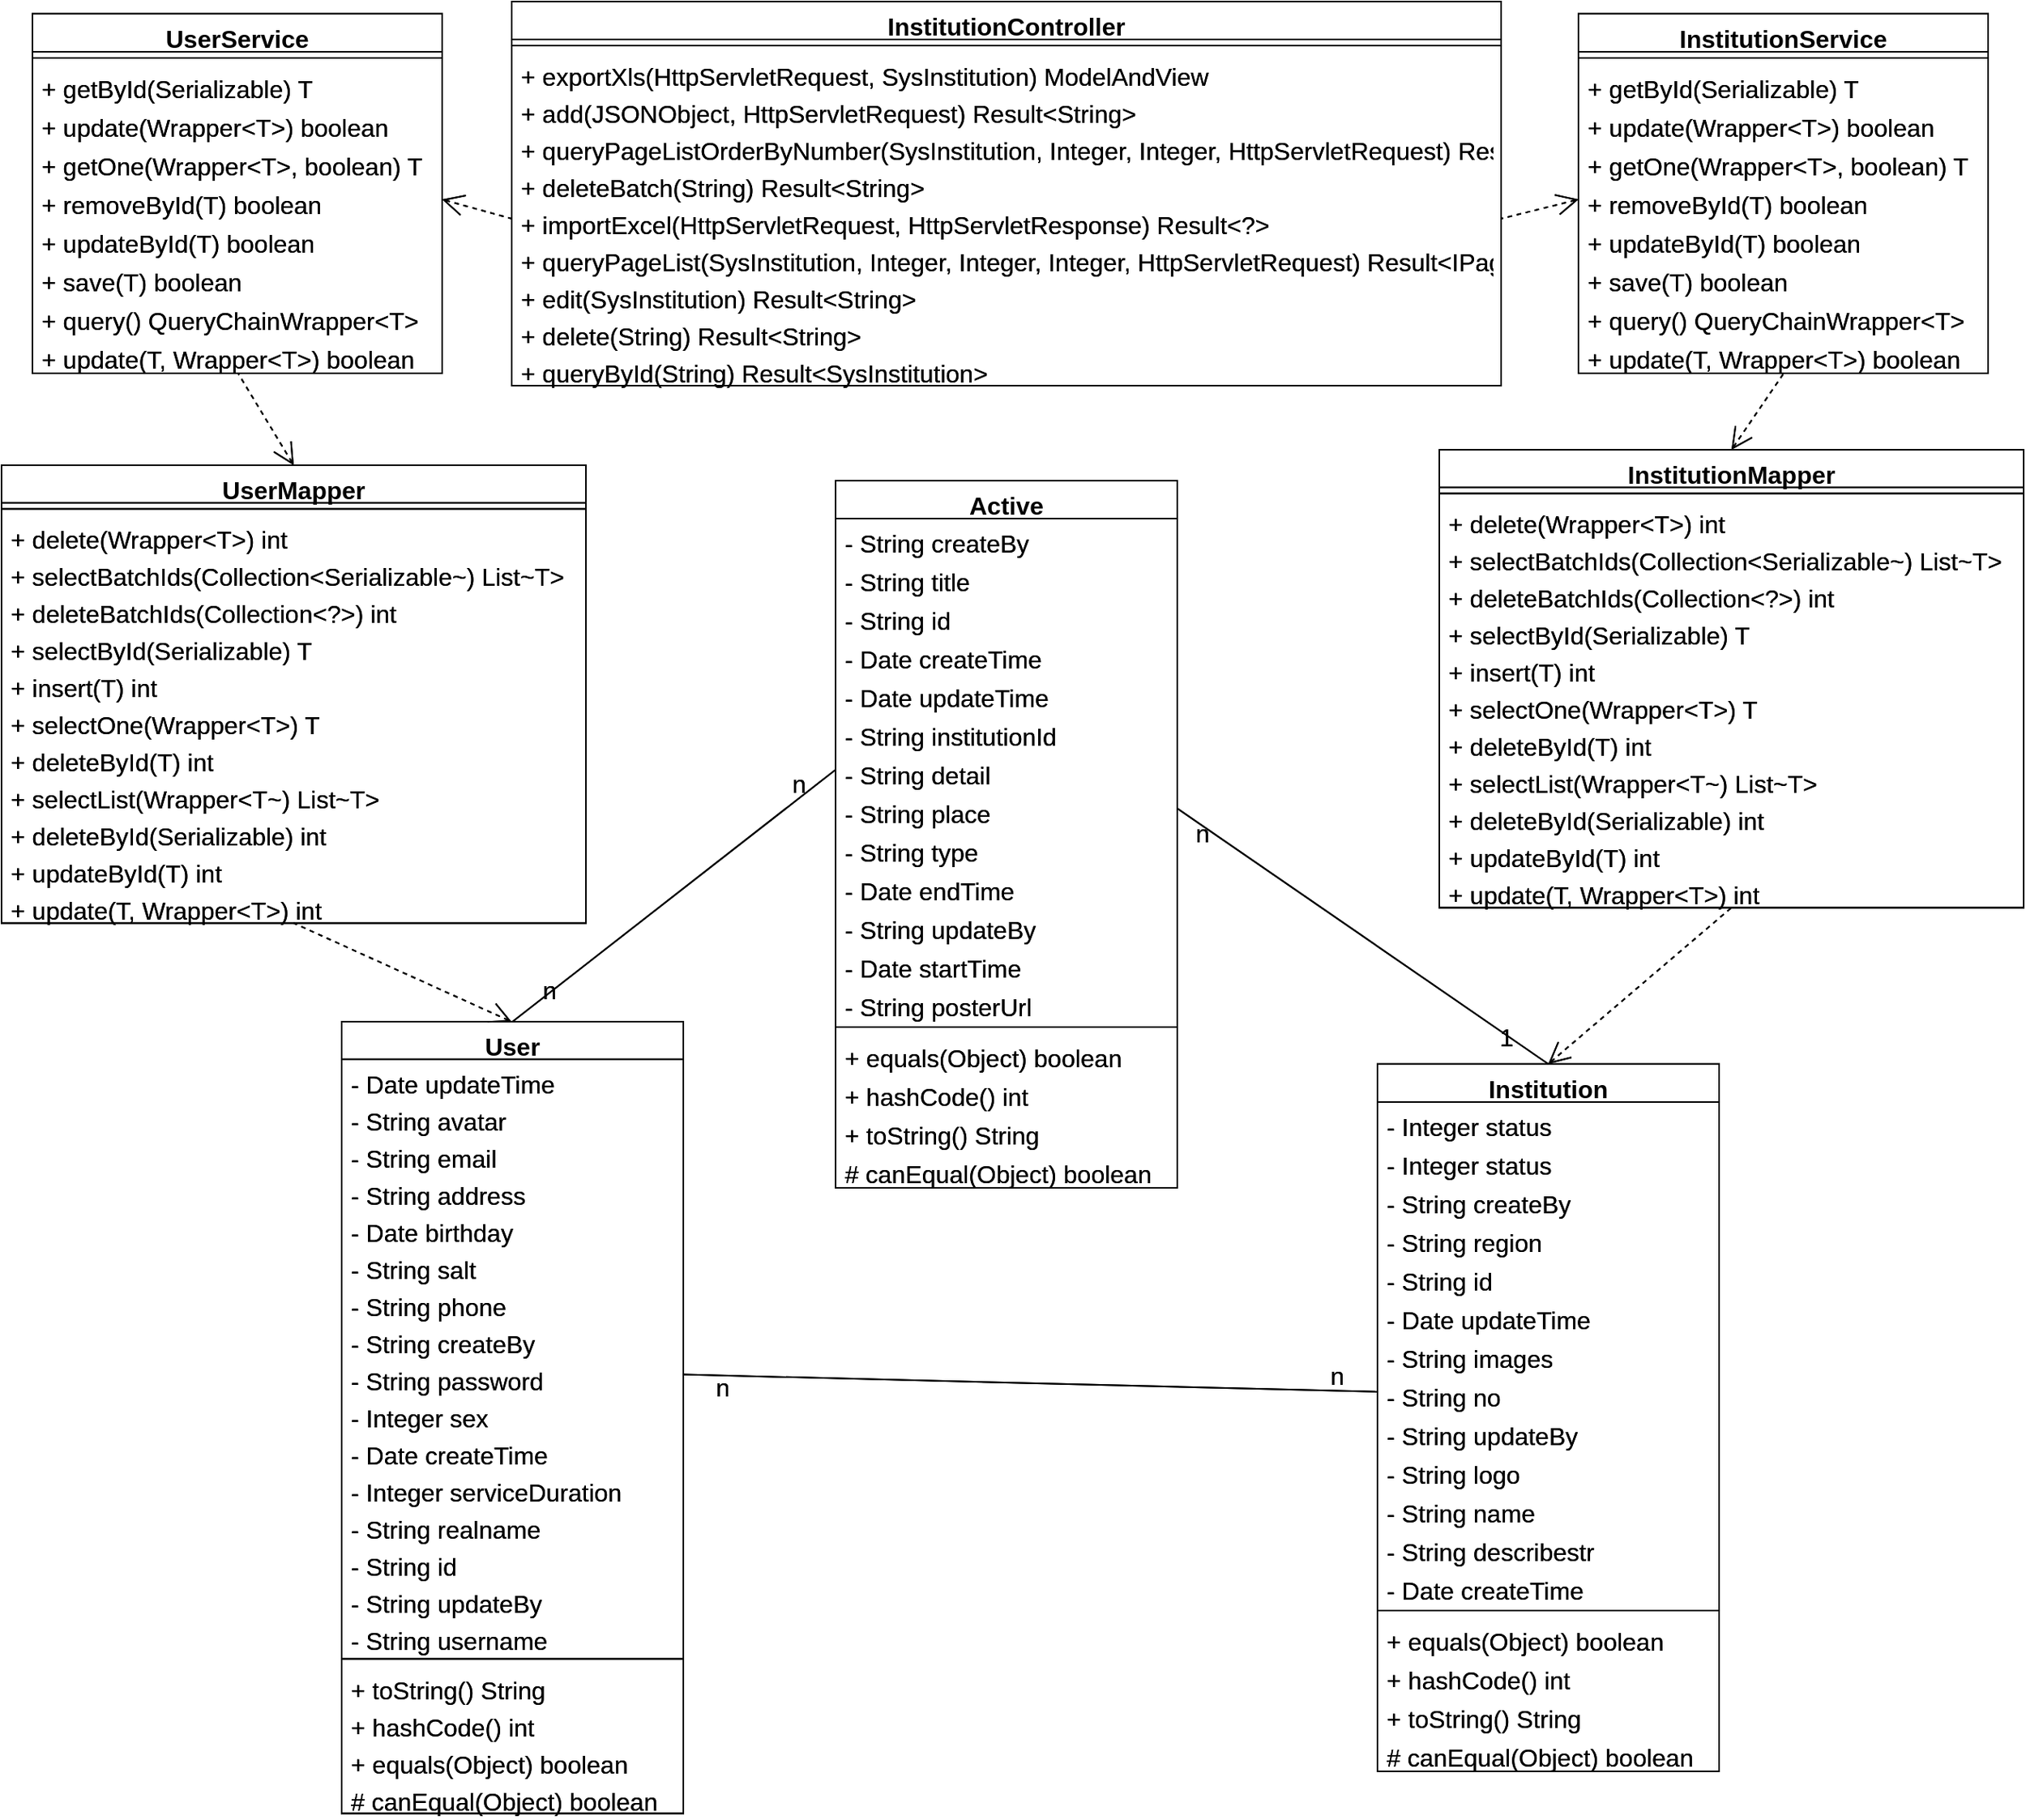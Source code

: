 <mxfile version="24.4.9" type="github">
  <diagram name="第 1 页" id="bW7WHvQTRiZZSBbH0U0f">
    <mxGraphModel dx="1434" dy="738" grid="1" gridSize="10" guides="1" tooltips="1" connect="1" arrows="1" fold="1" page="1" pageScale="1" pageWidth="827" pageHeight="1169" math="0" shadow="0">
      <root>
        <mxCell id="0" />
        <mxCell id="1" parent="0" />
        <mxCell id="IQq7QlOOu0h_Ww1RiEKK-108" value="InstitutionController" style="swimlane;fontStyle=1;align=center;verticalAlign=top;childLayout=stackLayout;horizontal=1;startSize=24.476;horizontalStack=0;resizeParent=1;resizeParentMax=0;resizeLast=0;collapsible=0;marginBottom=0;fontSize=16;" parent="1" vertex="1">
          <mxGeometry x="490" y="40" width="640" height="248.476" as="geometry" />
        </mxCell>
        <mxCell id="IQq7QlOOu0h_Ww1RiEKK-109" style="line;strokeWidth=1;fillColor=none;align=left;verticalAlign=middle;spacingTop=-1;spacingLeft=3;spacingRight=3;rotatable=0;labelPosition=right;points=[];portConstraint=eastwest;strokeColor=inherit;fontSize=16;" parent="IQq7QlOOu0h_Ww1RiEKK-108" vertex="1">
          <mxGeometry y="24.476" width="640" height="8" as="geometry" />
        </mxCell>
        <mxCell id="IQq7QlOOu0h_Ww1RiEKK-110" value="+ exportXls(HttpServletRequest, SysInstitution) ModelAndView" style="text;strokeColor=none;fillColor=none;align=left;verticalAlign=top;spacingLeft=4;spacingRight=4;overflow=hidden;rotatable=0;points=[[0,0.5],[1,0.5]];portConstraint=eastwest;fontSize=16;" parent="IQq7QlOOu0h_Ww1RiEKK-108" vertex="1">
          <mxGeometry y="32.476" width="640" height="24" as="geometry" />
        </mxCell>
        <mxCell id="IQq7QlOOu0h_Ww1RiEKK-111" value="+ add(JSONObject, HttpServletRequest) Result&lt;String&gt;" style="text;strokeColor=none;fillColor=none;align=left;verticalAlign=top;spacingLeft=4;spacingRight=4;overflow=hidden;rotatable=0;points=[[0,0.5],[1,0.5]];portConstraint=eastwest;fontSize=16;" parent="IQq7QlOOu0h_Ww1RiEKK-108" vertex="1">
          <mxGeometry y="56.476" width="640" height="24" as="geometry" />
        </mxCell>
        <mxCell id="IQq7QlOOu0h_Ww1RiEKK-112" value="+ queryPageListOrderByNumber(SysInstitution, Integer, Integer, HttpServletRequest) Result&lt;IPage~SysInstitution~&gt;" style="text;strokeColor=none;fillColor=none;align=left;verticalAlign=top;spacingLeft=4;spacingRight=4;overflow=hidden;rotatable=0;points=[[0,0.5],[1,0.5]];portConstraint=eastwest;fontSize=16;" parent="IQq7QlOOu0h_Ww1RiEKK-108" vertex="1">
          <mxGeometry y="80.476" width="640" height="24" as="geometry" />
        </mxCell>
        <mxCell id="IQq7QlOOu0h_Ww1RiEKK-113" value="+ deleteBatch(String) Result&lt;String&gt;" style="text;strokeColor=none;fillColor=none;align=left;verticalAlign=top;spacingLeft=4;spacingRight=4;overflow=hidden;rotatable=0;points=[[0,0.5],[1,0.5]];portConstraint=eastwest;fontSize=16;" parent="IQq7QlOOu0h_Ww1RiEKK-108" vertex="1">
          <mxGeometry y="104.476" width="640" height="24" as="geometry" />
        </mxCell>
        <mxCell id="IQq7QlOOu0h_Ww1RiEKK-114" value="+ importExcel(HttpServletRequest, HttpServletResponse) Result&lt;?&gt;" style="text;strokeColor=none;fillColor=none;align=left;verticalAlign=top;spacingLeft=4;spacingRight=4;overflow=hidden;rotatable=0;points=[[0,0.5],[1,0.5]];portConstraint=eastwest;fontSize=16;" parent="IQq7QlOOu0h_Ww1RiEKK-108" vertex="1">
          <mxGeometry y="128.476" width="640" height="24" as="geometry" />
        </mxCell>
        <mxCell id="IQq7QlOOu0h_Ww1RiEKK-115" value="+ queryPageList(SysInstitution, Integer, Integer, Integer, HttpServletRequest) Result&lt;IPage~JSONObject~&gt;" style="text;strokeColor=none;fillColor=none;align=left;verticalAlign=top;spacingLeft=4;spacingRight=4;overflow=hidden;rotatable=0;points=[[0,0.5],[1,0.5]];portConstraint=eastwest;fontSize=16;" parent="IQq7QlOOu0h_Ww1RiEKK-108" vertex="1">
          <mxGeometry y="152.476" width="640" height="24" as="geometry" />
        </mxCell>
        <mxCell id="IQq7QlOOu0h_Ww1RiEKK-116" value="+ edit(SysInstitution) Result&lt;String&gt;" style="text;strokeColor=none;fillColor=none;align=left;verticalAlign=top;spacingLeft=4;spacingRight=4;overflow=hidden;rotatable=0;points=[[0,0.5],[1,0.5]];portConstraint=eastwest;fontSize=16;" parent="IQq7QlOOu0h_Ww1RiEKK-108" vertex="1">
          <mxGeometry y="176.476" width="640" height="24" as="geometry" />
        </mxCell>
        <mxCell id="IQq7QlOOu0h_Ww1RiEKK-117" value="+ delete(String) Result&lt;String&gt;" style="text;strokeColor=none;fillColor=none;align=left;verticalAlign=top;spacingLeft=4;spacingRight=4;overflow=hidden;rotatable=0;points=[[0,0.5],[1,0.5]];portConstraint=eastwest;fontSize=16;" parent="IQq7QlOOu0h_Ww1RiEKK-108" vertex="1">
          <mxGeometry y="200.476" width="640" height="24" as="geometry" />
        </mxCell>
        <mxCell id="IQq7QlOOu0h_Ww1RiEKK-118" value="+ queryById(String) Result&lt;SysInstitution&gt;" style="text;strokeColor=none;fillColor=none;align=left;verticalAlign=top;spacingLeft=4;spacingRight=4;overflow=hidden;rotatable=0;points=[[0,0.5],[1,0.5]];portConstraint=eastwest;fontSize=16;" parent="IQq7QlOOu0h_Ww1RiEKK-108" vertex="1">
          <mxGeometry y="224.476" width="640" height="24" as="geometry" />
        </mxCell>
        <mxCell id="IQq7QlOOu0h_Ww1RiEKK-119" value="Institution" style="swimlane;fontStyle=1;align=center;verticalAlign=top;childLayout=stackLayout;horizontal=1;startSize=24.588;horizontalStack=0;resizeParent=1;resizeParentMax=0;resizeLast=0;collapsible=0;marginBottom=0;fontSize=16;" parent="1" vertex="1">
          <mxGeometry x="1050" y="727.35" width="221" height="457.588" as="geometry" />
        </mxCell>
        <mxCell id="IQq7QlOOu0h_Ww1RiEKK-236" value="- Integer status" style="text;strokeColor=none;fillColor=none;align=left;verticalAlign=top;spacingLeft=4;spacingRight=4;overflow=hidden;rotatable=0;points=[[0,0.5],[1,0.5]];portConstraint=eastwest;fontSize=16;" parent="IQq7QlOOu0h_Ww1RiEKK-119" vertex="1">
          <mxGeometry y="24.588" width="221" height="25" as="geometry" />
        </mxCell>
        <mxCell id="IQq7QlOOu0h_Ww1RiEKK-120" value="- Integer status" style="text;strokeColor=none;fillColor=none;align=left;verticalAlign=top;spacingLeft=4;spacingRight=4;overflow=hidden;rotatable=0;points=[[0,0.5],[1,0.5]];portConstraint=eastwest;fontSize=16;" parent="IQq7QlOOu0h_Ww1RiEKK-119" vertex="1">
          <mxGeometry y="49.588" width="221" height="25" as="geometry" />
        </mxCell>
        <mxCell id="IQq7QlOOu0h_Ww1RiEKK-121" value="- String createBy" style="text;strokeColor=none;fillColor=none;align=left;verticalAlign=top;spacingLeft=4;spacingRight=4;overflow=hidden;rotatable=0;points=[[0,0.5],[1,0.5]];portConstraint=eastwest;fontSize=16;" parent="IQq7QlOOu0h_Ww1RiEKK-119" vertex="1">
          <mxGeometry y="74.588" width="221" height="25" as="geometry" />
        </mxCell>
        <mxCell id="IQq7QlOOu0h_Ww1RiEKK-122" value="- String region" style="text;strokeColor=none;fillColor=none;align=left;verticalAlign=top;spacingLeft=4;spacingRight=4;overflow=hidden;rotatable=0;points=[[0,0.5],[1,0.5]];portConstraint=eastwest;fontSize=16;" parent="IQq7QlOOu0h_Ww1RiEKK-119" vertex="1">
          <mxGeometry y="99.588" width="221" height="25" as="geometry" />
        </mxCell>
        <mxCell id="IQq7QlOOu0h_Ww1RiEKK-123" value="- String id" style="text;strokeColor=none;fillColor=none;align=left;verticalAlign=top;spacingLeft=4;spacingRight=4;overflow=hidden;rotatable=0;points=[[0,0.5],[1,0.5]];portConstraint=eastwest;fontSize=16;" parent="IQq7QlOOu0h_Ww1RiEKK-119" vertex="1">
          <mxGeometry y="124.588" width="221" height="25" as="geometry" />
        </mxCell>
        <mxCell id="IQq7QlOOu0h_Ww1RiEKK-124" value="- Date updateTime" style="text;strokeColor=none;fillColor=none;align=left;verticalAlign=top;spacingLeft=4;spacingRight=4;overflow=hidden;rotatable=0;points=[[0,0.5],[1,0.5]];portConstraint=eastwest;fontSize=16;" parent="IQq7QlOOu0h_Ww1RiEKK-119" vertex="1">
          <mxGeometry y="149.588" width="221" height="25" as="geometry" />
        </mxCell>
        <mxCell id="IQq7QlOOu0h_Ww1RiEKK-125" value="- String images" style="text;strokeColor=none;fillColor=none;align=left;verticalAlign=top;spacingLeft=4;spacingRight=4;overflow=hidden;rotatable=0;points=[[0,0.5],[1,0.5]];portConstraint=eastwest;fontSize=16;" parent="IQq7QlOOu0h_Ww1RiEKK-119" vertex="1">
          <mxGeometry y="174.588" width="221" height="25" as="geometry" />
        </mxCell>
        <mxCell id="IQq7QlOOu0h_Ww1RiEKK-126" value="- String no" style="text;strokeColor=none;fillColor=none;align=left;verticalAlign=top;spacingLeft=4;spacingRight=4;overflow=hidden;rotatable=0;points=[[0,0.5],[1,0.5]];portConstraint=eastwest;fontSize=16;" parent="IQq7QlOOu0h_Ww1RiEKK-119" vertex="1">
          <mxGeometry y="199.588" width="221" height="25" as="geometry" />
        </mxCell>
        <mxCell id="IQq7QlOOu0h_Ww1RiEKK-127" value="- String updateBy" style="text;strokeColor=none;fillColor=none;align=left;verticalAlign=top;spacingLeft=4;spacingRight=4;overflow=hidden;rotatable=0;points=[[0,0.5],[1,0.5]];portConstraint=eastwest;fontSize=16;" parent="IQq7QlOOu0h_Ww1RiEKK-119" vertex="1">
          <mxGeometry y="224.588" width="221" height="25" as="geometry" />
        </mxCell>
        <mxCell id="IQq7QlOOu0h_Ww1RiEKK-128" value="- String logo" style="text;strokeColor=none;fillColor=none;align=left;verticalAlign=top;spacingLeft=4;spacingRight=4;overflow=hidden;rotatable=0;points=[[0,0.5],[1,0.5]];portConstraint=eastwest;fontSize=16;" parent="IQq7QlOOu0h_Ww1RiEKK-119" vertex="1">
          <mxGeometry y="249.588" width="221" height="25" as="geometry" />
        </mxCell>
        <mxCell id="IQq7QlOOu0h_Ww1RiEKK-129" value="- String name" style="text;strokeColor=none;fillColor=none;align=left;verticalAlign=top;spacingLeft=4;spacingRight=4;overflow=hidden;rotatable=0;points=[[0,0.5],[1,0.5]];portConstraint=eastwest;fontSize=16;" parent="IQq7QlOOu0h_Ww1RiEKK-119" vertex="1">
          <mxGeometry y="274.588" width="221" height="25" as="geometry" />
        </mxCell>
        <mxCell id="IQq7QlOOu0h_Ww1RiEKK-130" value="- String describestr" style="text;strokeColor=none;fillColor=none;align=left;verticalAlign=top;spacingLeft=4;spacingRight=4;overflow=hidden;rotatable=0;points=[[0,0.5],[1,0.5]];portConstraint=eastwest;fontSize=16;" parent="IQq7QlOOu0h_Ww1RiEKK-119" vertex="1">
          <mxGeometry y="299.588" width="221" height="25" as="geometry" />
        </mxCell>
        <mxCell id="IQq7QlOOu0h_Ww1RiEKK-131" value="- Date createTime" style="text;strokeColor=none;fillColor=none;align=left;verticalAlign=top;spacingLeft=4;spacingRight=4;overflow=hidden;rotatable=0;points=[[0,0.5],[1,0.5]];portConstraint=eastwest;fontSize=16;" parent="IQq7QlOOu0h_Ww1RiEKK-119" vertex="1">
          <mxGeometry y="324.588" width="221" height="25" as="geometry" />
        </mxCell>
        <mxCell id="IQq7QlOOu0h_Ww1RiEKK-132" style="line;strokeWidth=1;fillColor=none;align=left;verticalAlign=middle;spacingTop=-1;spacingLeft=3;spacingRight=3;rotatable=0;labelPosition=right;points=[];portConstraint=eastwest;strokeColor=inherit;fontSize=16;" parent="IQq7QlOOu0h_Ww1RiEKK-119" vertex="1">
          <mxGeometry y="349.588" width="221" height="8" as="geometry" />
        </mxCell>
        <mxCell id="IQq7QlOOu0h_Ww1RiEKK-133" value="+ equals(Object) boolean" style="text;strokeColor=none;fillColor=none;align=left;verticalAlign=top;spacingLeft=4;spacingRight=4;overflow=hidden;rotatable=0;points=[[0,0.5],[1,0.5]];portConstraint=eastwest;fontSize=16;" parent="IQq7QlOOu0h_Ww1RiEKK-119" vertex="1">
          <mxGeometry y="357.588" width="221" height="25" as="geometry" />
        </mxCell>
        <mxCell id="IQq7QlOOu0h_Ww1RiEKK-134" value="+ hashCode() int" style="text;strokeColor=none;fillColor=none;align=left;verticalAlign=top;spacingLeft=4;spacingRight=4;overflow=hidden;rotatable=0;points=[[0,0.5],[1,0.5]];portConstraint=eastwest;fontSize=16;" parent="IQq7QlOOu0h_Ww1RiEKK-119" vertex="1">
          <mxGeometry y="382.588" width="221" height="25" as="geometry" />
        </mxCell>
        <mxCell id="IQq7QlOOu0h_Ww1RiEKK-135" value="+ toString() String" style="text;strokeColor=none;fillColor=none;align=left;verticalAlign=top;spacingLeft=4;spacingRight=4;overflow=hidden;rotatable=0;points=[[0,0.5],[1,0.5]];portConstraint=eastwest;fontSize=16;" parent="IQq7QlOOu0h_Ww1RiEKK-119" vertex="1">
          <mxGeometry y="407.588" width="221" height="25" as="geometry" />
        </mxCell>
        <mxCell id="IQq7QlOOu0h_Ww1RiEKK-136" value="# canEqual(Object) boolean" style="text;strokeColor=none;fillColor=none;align=left;verticalAlign=top;spacingLeft=4;spacingRight=4;overflow=hidden;rotatable=0;points=[[0,0.5],[1,0.5]];portConstraint=eastwest;fontSize=16;" parent="IQq7QlOOu0h_Ww1RiEKK-119" vertex="1">
          <mxGeometry y="432.588" width="221" height="25" as="geometry" />
        </mxCell>
        <mxCell id="IQq7QlOOu0h_Ww1RiEKK-137" value="InstitutionService" style="swimlane;fontStyle=1;align=center;verticalAlign=top;childLayout=stackLayout;horizontal=1;startSize=24.632;horizontalStack=0;resizeParent=1;resizeParentMax=0;resizeLast=0;collapsible=0;marginBottom=0;fontSize=16;" parent="1" vertex="1">
          <mxGeometry x="1180" y="47.92" width="265" height="232.632" as="geometry" />
        </mxCell>
        <mxCell id="IQq7QlOOu0h_Ww1RiEKK-138" style="line;strokeWidth=1;fillColor=none;align=left;verticalAlign=middle;spacingTop=-1;spacingLeft=3;spacingRight=3;rotatable=0;labelPosition=right;points=[];portConstraint=eastwest;strokeColor=inherit;fontSize=16;" parent="IQq7QlOOu0h_Ww1RiEKK-137" vertex="1">
          <mxGeometry y="24.632" width="265" height="8" as="geometry" />
        </mxCell>
        <mxCell id="IQq7QlOOu0h_Ww1RiEKK-139" value="+ getById(Serializable) T" style="text;strokeColor=none;fillColor=none;align=left;verticalAlign=top;spacingLeft=4;spacingRight=4;overflow=hidden;rotatable=0;points=[[0,0.5],[1,0.5]];portConstraint=eastwest;fontSize=16;" parent="IQq7QlOOu0h_Ww1RiEKK-137" vertex="1">
          <mxGeometry y="32.632" width="265" height="25" as="geometry" />
        </mxCell>
        <mxCell id="IQq7QlOOu0h_Ww1RiEKK-140" value="+ update(Wrapper&lt;T&gt;) boolean" style="text;strokeColor=none;fillColor=none;align=left;verticalAlign=top;spacingLeft=4;spacingRight=4;overflow=hidden;rotatable=0;points=[[0,0.5],[1,0.5]];portConstraint=eastwest;fontSize=16;" parent="IQq7QlOOu0h_Ww1RiEKK-137" vertex="1">
          <mxGeometry y="57.632" width="265" height="25" as="geometry" />
        </mxCell>
        <mxCell id="IQq7QlOOu0h_Ww1RiEKK-141" value="+ getOne(Wrapper&lt;T&gt;, boolean) T" style="text;strokeColor=none;fillColor=none;align=left;verticalAlign=top;spacingLeft=4;spacingRight=4;overflow=hidden;rotatable=0;points=[[0,0.5],[1,0.5]];portConstraint=eastwest;fontSize=16;" parent="IQq7QlOOu0h_Ww1RiEKK-137" vertex="1">
          <mxGeometry y="82.632" width="265" height="25" as="geometry" />
        </mxCell>
        <mxCell id="IQq7QlOOu0h_Ww1RiEKK-142" value="+ removeById(T) boolean" style="text;strokeColor=none;fillColor=none;align=left;verticalAlign=top;spacingLeft=4;spacingRight=4;overflow=hidden;rotatable=0;points=[[0,0.5],[1,0.5]];portConstraint=eastwest;fontSize=16;" parent="IQq7QlOOu0h_Ww1RiEKK-137" vertex="1">
          <mxGeometry y="107.632" width="265" height="25" as="geometry" />
        </mxCell>
        <mxCell id="IQq7QlOOu0h_Ww1RiEKK-143" value="+ updateById(T) boolean" style="text;strokeColor=none;fillColor=none;align=left;verticalAlign=top;spacingLeft=4;spacingRight=4;overflow=hidden;rotatable=0;points=[[0,0.5],[1,0.5]];portConstraint=eastwest;fontSize=16;" parent="IQq7QlOOu0h_Ww1RiEKK-137" vertex="1">
          <mxGeometry y="132.632" width="265" height="25" as="geometry" />
        </mxCell>
        <mxCell id="IQq7QlOOu0h_Ww1RiEKK-144" value="+ save(T) boolean" style="text;strokeColor=none;fillColor=none;align=left;verticalAlign=top;spacingLeft=4;spacingRight=4;overflow=hidden;rotatable=0;points=[[0,0.5],[1,0.5]];portConstraint=eastwest;fontSize=16;" parent="IQq7QlOOu0h_Ww1RiEKK-137" vertex="1">
          <mxGeometry y="157.632" width="265" height="25" as="geometry" />
        </mxCell>
        <mxCell id="IQq7QlOOu0h_Ww1RiEKK-145" value="+ query() QueryChainWrapper&lt;T&gt;" style="text;strokeColor=none;fillColor=none;align=left;verticalAlign=top;spacingLeft=4;spacingRight=4;overflow=hidden;rotatable=0;points=[[0,0.5],[1,0.5]];portConstraint=eastwest;fontSize=16;" parent="IQq7QlOOu0h_Ww1RiEKK-137" vertex="1">
          <mxGeometry y="182.632" width="265" height="25" as="geometry" />
        </mxCell>
        <mxCell id="IQq7QlOOu0h_Ww1RiEKK-146" value="+ update(T, Wrapper&lt;T&gt;) boolean" style="text;strokeColor=none;fillColor=none;align=left;verticalAlign=top;spacingLeft=4;spacingRight=4;overflow=hidden;rotatable=0;points=[[0,0.5],[1,0.5]];portConstraint=eastwest;fontSize=16;" parent="IQq7QlOOu0h_Ww1RiEKK-137" vertex="1">
          <mxGeometry y="207.632" width="265" height="25" as="geometry" />
        </mxCell>
        <mxCell id="IQq7QlOOu0h_Ww1RiEKK-147" value="InstitutionMapper" style="swimlane;fontStyle=1;align=center;verticalAlign=top;childLayout=stackLayout;horizontal=1;startSize=24.24;horizontalStack=0;resizeParent=1;resizeParentMax=0;resizeLast=0;collapsible=0;marginBottom=0;fontSize=16;" parent="1" vertex="1">
          <mxGeometry x="1090" y="330" width="378" height="296.24" as="geometry" />
        </mxCell>
        <mxCell id="IQq7QlOOu0h_Ww1RiEKK-148" style="line;strokeWidth=1;fillColor=none;align=left;verticalAlign=middle;spacingTop=-1;spacingLeft=3;spacingRight=3;rotatable=0;labelPosition=right;points=[];portConstraint=eastwest;strokeColor=inherit;fontSize=16;" parent="IQq7QlOOu0h_Ww1RiEKK-147" vertex="1">
          <mxGeometry y="24.24" width="378" height="8" as="geometry" />
        </mxCell>
        <mxCell id="IQq7QlOOu0h_Ww1RiEKK-149" value="+ delete(Wrapper&lt;T&gt;) int" style="text;strokeColor=none;fillColor=none;align=left;verticalAlign=top;spacingLeft=4;spacingRight=4;overflow=hidden;rotatable=0;points=[[0,0.5],[1,0.5]];portConstraint=eastwest;fontSize=16;" parent="IQq7QlOOu0h_Ww1RiEKK-147" vertex="1">
          <mxGeometry y="32.24" width="378" height="24" as="geometry" />
        </mxCell>
        <mxCell id="IQq7QlOOu0h_Ww1RiEKK-150" value="+ selectBatchIds(Collection&lt;Serializable~) List~T&gt;" style="text;strokeColor=none;fillColor=none;align=left;verticalAlign=top;spacingLeft=4;spacingRight=4;overflow=hidden;rotatable=0;points=[[0,0.5],[1,0.5]];portConstraint=eastwest;fontSize=16;" parent="IQq7QlOOu0h_Ww1RiEKK-147" vertex="1">
          <mxGeometry y="56.24" width="378" height="24" as="geometry" />
        </mxCell>
        <mxCell id="IQq7QlOOu0h_Ww1RiEKK-151" value="+ deleteBatchIds(Collection&lt;?&gt;) int" style="text;strokeColor=none;fillColor=none;align=left;verticalAlign=top;spacingLeft=4;spacingRight=4;overflow=hidden;rotatable=0;points=[[0,0.5],[1,0.5]];portConstraint=eastwest;fontSize=16;" parent="IQq7QlOOu0h_Ww1RiEKK-147" vertex="1">
          <mxGeometry y="80.24" width="378" height="24" as="geometry" />
        </mxCell>
        <mxCell id="IQq7QlOOu0h_Ww1RiEKK-152" value="+ selectById(Serializable) T" style="text;strokeColor=none;fillColor=none;align=left;verticalAlign=top;spacingLeft=4;spacingRight=4;overflow=hidden;rotatable=0;points=[[0,0.5],[1,0.5]];portConstraint=eastwest;fontSize=16;" parent="IQq7QlOOu0h_Ww1RiEKK-147" vertex="1">
          <mxGeometry y="104.24" width="378" height="24" as="geometry" />
        </mxCell>
        <mxCell id="IQq7QlOOu0h_Ww1RiEKK-153" value="+ insert(T) int" style="text;strokeColor=none;fillColor=none;align=left;verticalAlign=top;spacingLeft=4;spacingRight=4;overflow=hidden;rotatable=0;points=[[0,0.5],[1,0.5]];portConstraint=eastwest;fontSize=16;" parent="IQq7QlOOu0h_Ww1RiEKK-147" vertex="1">
          <mxGeometry y="128.24" width="378" height="24" as="geometry" />
        </mxCell>
        <mxCell id="IQq7QlOOu0h_Ww1RiEKK-154" value="+ selectOne(Wrapper&lt;T&gt;) T" style="text;strokeColor=none;fillColor=none;align=left;verticalAlign=top;spacingLeft=4;spacingRight=4;overflow=hidden;rotatable=0;points=[[0,0.5],[1,0.5]];portConstraint=eastwest;fontSize=16;" parent="IQq7QlOOu0h_Ww1RiEKK-147" vertex="1">
          <mxGeometry y="152.24" width="378" height="24" as="geometry" />
        </mxCell>
        <mxCell id="IQq7QlOOu0h_Ww1RiEKK-155" value="+ deleteById(T) int" style="text;strokeColor=none;fillColor=none;align=left;verticalAlign=top;spacingLeft=4;spacingRight=4;overflow=hidden;rotatable=0;points=[[0,0.5],[1,0.5]];portConstraint=eastwest;fontSize=16;" parent="IQq7QlOOu0h_Ww1RiEKK-147" vertex="1">
          <mxGeometry y="176.24" width="378" height="24" as="geometry" />
        </mxCell>
        <mxCell id="IQq7QlOOu0h_Ww1RiEKK-156" value="+ selectList(Wrapper&lt;T~) List~T&gt;" style="text;strokeColor=none;fillColor=none;align=left;verticalAlign=top;spacingLeft=4;spacingRight=4;overflow=hidden;rotatable=0;points=[[0,0.5],[1,0.5]];portConstraint=eastwest;fontSize=16;" parent="IQq7QlOOu0h_Ww1RiEKK-147" vertex="1">
          <mxGeometry y="200.24" width="378" height="24" as="geometry" />
        </mxCell>
        <mxCell id="IQq7QlOOu0h_Ww1RiEKK-157" value="+ deleteById(Serializable) int" style="text;strokeColor=none;fillColor=none;align=left;verticalAlign=top;spacingLeft=4;spacingRight=4;overflow=hidden;rotatable=0;points=[[0,0.5],[1,0.5]];portConstraint=eastwest;fontSize=16;" parent="IQq7QlOOu0h_Ww1RiEKK-147" vertex="1">
          <mxGeometry y="224.24" width="378" height="24" as="geometry" />
        </mxCell>
        <mxCell id="IQq7QlOOu0h_Ww1RiEKK-158" value="+ updateById(T) int" style="text;strokeColor=none;fillColor=none;align=left;verticalAlign=top;spacingLeft=4;spacingRight=4;overflow=hidden;rotatable=0;points=[[0,0.5],[1,0.5]];portConstraint=eastwest;fontSize=16;" parent="IQq7QlOOu0h_Ww1RiEKK-147" vertex="1">
          <mxGeometry y="248.24" width="378" height="24" as="geometry" />
        </mxCell>
        <mxCell id="IQq7QlOOu0h_Ww1RiEKK-159" value="+ update(T, Wrapper&lt;T&gt;) int" style="text;strokeColor=none;fillColor=none;align=left;verticalAlign=top;spacingLeft=4;spacingRight=4;overflow=hidden;rotatable=0;points=[[0,0.5],[1,0.5]];portConstraint=eastwest;fontSize=16;" parent="IQq7QlOOu0h_Ww1RiEKK-147" vertex="1">
          <mxGeometry y="272.24" width="378" height="24" as="geometry" />
        </mxCell>
        <mxCell id="IQq7QlOOu0h_Ww1RiEKK-160" value="UserService" style="swimlane;fontStyle=1;align=center;verticalAlign=top;childLayout=stackLayout;horizontal=1;startSize=24.632;horizontalStack=0;resizeParent=1;resizeParentMax=0;resizeLast=0;collapsible=0;marginBottom=0;fontSize=16;" parent="1" vertex="1">
          <mxGeometry x="180" y="47.92" width="265" height="232.632" as="geometry" />
        </mxCell>
        <mxCell id="IQq7QlOOu0h_Ww1RiEKK-161" style="line;strokeWidth=1;fillColor=none;align=left;verticalAlign=middle;spacingTop=-1;spacingLeft=3;spacingRight=3;rotatable=0;labelPosition=right;points=[];portConstraint=eastwest;strokeColor=inherit;fontSize=16;" parent="IQq7QlOOu0h_Ww1RiEKK-160" vertex="1">
          <mxGeometry y="24.632" width="265" height="8" as="geometry" />
        </mxCell>
        <mxCell id="IQq7QlOOu0h_Ww1RiEKK-162" value="+ getById(Serializable) T" style="text;strokeColor=none;fillColor=none;align=left;verticalAlign=top;spacingLeft=4;spacingRight=4;overflow=hidden;rotatable=0;points=[[0,0.5],[1,0.5]];portConstraint=eastwest;fontSize=16;" parent="IQq7QlOOu0h_Ww1RiEKK-160" vertex="1">
          <mxGeometry y="32.632" width="265" height="25" as="geometry" />
        </mxCell>
        <mxCell id="IQq7QlOOu0h_Ww1RiEKK-163" value="+ update(Wrapper&lt;T&gt;) boolean" style="text;strokeColor=none;fillColor=none;align=left;verticalAlign=top;spacingLeft=4;spacingRight=4;overflow=hidden;rotatable=0;points=[[0,0.5],[1,0.5]];portConstraint=eastwest;fontSize=16;" parent="IQq7QlOOu0h_Ww1RiEKK-160" vertex="1">
          <mxGeometry y="57.632" width="265" height="25" as="geometry" />
        </mxCell>
        <mxCell id="IQq7QlOOu0h_Ww1RiEKK-164" value="+ getOne(Wrapper&lt;T&gt;, boolean) T" style="text;strokeColor=none;fillColor=none;align=left;verticalAlign=top;spacingLeft=4;spacingRight=4;overflow=hidden;rotatable=0;points=[[0,0.5],[1,0.5]];portConstraint=eastwest;fontSize=16;" parent="IQq7QlOOu0h_Ww1RiEKK-160" vertex="1">
          <mxGeometry y="82.632" width="265" height="25" as="geometry" />
        </mxCell>
        <mxCell id="IQq7QlOOu0h_Ww1RiEKK-165" value="+ removeById(T) boolean" style="text;strokeColor=none;fillColor=none;align=left;verticalAlign=top;spacingLeft=4;spacingRight=4;overflow=hidden;rotatable=0;points=[[0,0.5],[1,0.5]];portConstraint=eastwest;fontSize=16;" parent="IQq7QlOOu0h_Ww1RiEKK-160" vertex="1">
          <mxGeometry y="107.632" width="265" height="25" as="geometry" />
        </mxCell>
        <mxCell id="IQq7QlOOu0h_Ww1RiEKK-166" value="+ updateById(T) boolean" style="text;strokeColor=none;fillColor=none;align=left;verticalAlign=top;spacingLeft=4;spacingRight=4;overflow=hidden;rotatable=0;points=[[0,0.5],[1,0.5]];portConstraint=eastwest;fontSize=16;" parent="IQq7QlOOu0h_Ww1RiEKK-160" vertex="1">
          <mxGeometry y="132.632" width="265" height="25" as="geometry" />
        </mxCell>
        <mxCell id="IQq7QlOOu0h_Ww1RiEKK-167" value="+ save(T) boolean" style="text;strokeColor=none;fillColor=none;align=left;verticalAlign=top;spacingLeft=4;spacingRight=4;overflow=hidden;rotatable=0;points=[[0,0.5],[1,0.5]];portConstraint=eastwest;fontSize=16;" parent="IQq7QlOOu0h_Ww1RiEKK-160" vertex="1">
          <mxGeometry y="157.632" width="265" height="25" as="geometry" />
        </mxCell>
        <mxCell id="IQq7QlOOu0h_Ww1RiEKK-168" value="+ query() QueryChainWrapper&lt;T&gt;" style="text;strokeColor=none;fillColor=none;align=left;verticalAlign=top;spacingLeft=4;spacingRight=4;overflow=hidden;rotatable=0;points=[[0,0.5],[1,0.5]];portConstraint=eastwest;fontSize=16;" parent="IQq7QlOOu0h_Ww1RiEKK-160" vertex="1">
          <mxGeometry y="182.632" width="265" height="25" as="geometry" />
        </mxCell>
        <mxCell id="IQq7QlOOu0h_Ww1RiEKK-169" value="+ update(T, Wrapper&lt;T&gt;) boolean" style="text;strokeColor=none;fillColor=none;align=left;verticalAlign=top;spacingLeft=4;spacingRight=4;overflow=hidden;rotatable=0;points=[[0,0.5],[1,0.5]];portConstraint=eastwest;fontSize=16;" parent="IQq7QlOOu0h_Ww1RiEKK-160" vertex="1">
          <mxGeometry y="207.632" width="265" height="25" as="geometry" />
        </mxCell>
        <mxCell id="IQq7QlOOu0h_Ww1RiEKK-170" value="User" style="swimlane;fontStyle=1;align=center;verticalAlign=top;childLayout=stackLayout;horizontal=1;startSize=24.286;horizontalStack=0;resizeParent=1;resizeParentMax=0;resizeLast=0;collapsible=0;marginBottom=0;fontSize=16;" parent="1" vertex="1">
          <mxGeometry x="380" y="700" width="221" height="512.286" as="geometry" />
        </mxCell>
        <mxCell id="IQq7QlOOu0h_Ww1RiEKK-171" value="- Date updateTime" style="text;strokeColor=none;fillColor=none;align=left;verticalAlign=top;spacingLeft=4;spacingRight=4;overflow=hidden;rotatable=0;points=[[0,0.5],[1,0.5]];portConstraint=eastwest;fontSize=16;" parent="IQq7QlOOu0h_Ww1RiEKK-170" vertex="1">
          <mxGeometry y="24.286" width="221" height="24" as="geometry" />
        </mxCell>
        <mxCell id="IQq7QlOOu0h_Ww1RiEKK-172" value="- String avatar" style="text;strokeColor=none;fillColor=none;align=left;verticalAlign=top;spacingLeft=4;spacingRight=4;overflow=hidden;rotatable=0;points=[[0,0.5],[1,0.5]];portConstraint=eastwest;fontSize=16;" parent="IQq7QlOOu0h_Ww1RiEKK-170" vertex="1">
          <mxGeometry y="48.286" width="221" height="24" as="geometry" />
        </mxCell>
        <mxCell id="IQq7QlOOu0h_Ww1RiEKK-173" value="- String email" style="text;strokeColor=none;fillColor=none;align=left;verticalAlign=top;spacingLeft=4;spacingRight=4;overflow=hidden;rotatable=0;points=[[0,0.5],[1,0.5]];portConstraint=eastwest;fontSize=16;" parent="IQq7QlOOu0h_Ww1RiEKK-170" vertex="1">
          <mxGeometry y="72.286" width="221" height="24" as="geometry" />
        </mxCell>
        <mxCell id="IQq7QlOOu0h_Ww1RiEKK-174" value="- String address" style="text;strokeColor=none;fillColor=none;align=left;verticalAlign=top;spacingLeft=4;spacingRight=4;overflow=hidden;rotatable=0;points=[[0,0.5],[1,0.5]];portConstraint=eastwest;fontSize=16;" parent="IQq7QlOOu0h_Ww1RiEKK-170" vertex="1">
          <mxGeometry y="96.286" width="221" height="24" as="geometry" />
        </mxCell>
        <mxCell id="IQq7QlOOu0h_Ww1RiEKK-175" value="- Date birthday" style="text;strokeColor=none;fillColor=none;align=left;verticalAlign=top;spacingLeft=4;spacingRight=4;overflow=hidden;rotatable=0;points=[[0,0.5],[1,0.5]];portConstraint=eastwest;fontSize=16;" parent="IQq7QlOOu0h_Ww1RiEKK-170" vertex="1">
          <mxGeometry y="120.286" width="221" height="24" as="geometry" />
        </mxCell>
        <mxCell id="IQq7QlOOu0h_Ww1RiEKK-176" value="- String salt" style="text;strokeColor=none;fillColor=none;align=left;verticalAlign=top;spacingLeft=4;spacingRight=4;overflow=hidden;rotatable=0;points=[[0,0.5],[1,0.5]];portConstraint=eastwest;fontSize=16;" parent="IQq7QlOOu0h_Ww1RiEKK-170" vertex="1">
          <mxGeometry y="144.286" width="221" height="24" as="geometry" />
        </mxCell>
        <mxCell id="IQq7QlOOu0h_Ww1RiEKK-177" value="- String phone" style="text;strokeColor=none;fillColor=none;align=left;verticalAlign=top;spacingLeft=4;spacingRight=4;overflow=hidden;rotatable=0;points=[[0,0.5],[1,0.5]];portConstraint=eastwest;fontSize=16;" parent="IQq7QlOOu0h_Ww1RiEKK-170" vertex="1">
          <mxGeometry y="168.286" width="221" height="24" as="geometry" />
        </mxCell>
        <mxCell id="IQq7QlOOu0h_Ww1RiEKK-178" value="- String createBy" style="text;strokeColor=none;fillColor=none;align=left;verticalAlign=top;spacingLeft=4;spacingRight=4;overflow=hidden;rotatable=0;points=[[0,0.5],[1,0.5]];portConstraint=eastwest;fontSize=16;" parent="IQq7QlOOu0h_Ww1RiEKK-170" vertex="1">
          <mxGeometry y="192.286" width="221" height="24" as="geometry" />
        </mxCell>
        <mxCell id="IQq7QlOOu0h_Ww1RiEKK-179" value="- String password" style="text;strokeColor=none;fillColor=none;align=left;verticalAlign=top;spacingLeft=4;spacingRight=4;overflow=hidden;rotatable=0;points=[[0,0.5],[1,0.5]];portConstraint=eastwest;fontSize=16;" parent="IQq7QlOOu0h_Ww1RiEKK-170" vertex="1">
          <mxGeometry y="216.286" width="221" height="24" as="geometry" />
        </mxCell>
        <mxCell id="IQq7QlOOu0h_Ww1RiEKK-180" value="- Integer sex" style="text;strokeColor=none;fillColor=none;align=left;verticalAlign=top;spacingLeft=4;spacingRight=4;overflow=hidden;rotatable=0;points=[[0,0.5],[1,0.5]];portConstraint=eastwest;fontSize=16;" parent="IQq7QlOOu0h_Ww1RiEKK-170" vertex="1">
          <mxGeometry y="240.286" width="221" height="24" as="geometry" />
        </mxCell>
        <mxCell id="IQq7QlOOu0h_Ww1RiEKK-181" value="- Date createTime" style="text;strokeColor=none;fillColor=none;align=left;verticalAlign=top;spacingLeft=4;spacingRight=4;overflow=hidden;rotatable=0;points=[[0,0.5],[1,0.5]];portConstraint=eastwest;fontSize=16;" parent="IQq7QlOOu0h_Ww1RiEKK-170" vertex="1">
          <mxGeometry y="264.286" width="221" height="24" as="geometry" />
        </mxCell>
        <mxCell id="IQq7QlOOu0h_Ww1RiEKK-182" value="- Integer serviceDuration" style="text;strokeColor=none;fillColor=none;align=left;verticalAlign=top;spacingLeft=4;spacingRight=4;overflow=hidden;rotatable=0;points=[[0,0.5],[1,0.5]];portConstraint=eastwest;fontSize=16;" parent="IQq7QlOOu0h_Ww1RiEKK-170" vertex="1">
          <mxGeometry y="288.286" width="221" height="24" as="geometry" />
        </mxCell>
        <mxCell id="IQq7QlOOu0h_Ww1RiEKK-183" value="- String realname" style="text;strokeColor=none;fillColor=none;align=left;verticalAlign=top;spacingLeft=4;spacingRight=4;overflow=hidden;rotatable=0;points=[[0,0.5],[1,0.5]];portConstraint=eastwest;fontSize=16;" parent="IQq7QlOOu0h_Ww1RiEKK-170" vertex="1">
          <mxGeometry y="312.286" width="221" height="24" as="geometry" />
        </mxCell>
        <mxCell id="IQq7QlOOu0h_Ww1RiEKK-184" value="- String id" style="text;strokeColor=none;fillColor=none;align=left;verticalAlign=top;spacingLeft=4;spacingRight=4;overflow=hidden;rotatable=0;points=[[0,0.5],[1,0.5]];portConstraint=eastwest;fontSize=16;" parent="IQq7QlOOu0h_Ww1RiEKK-170" vertex="1">
          <mxGeometry y="336.286" width="221" height="24" as="geometry" />
        </mxCell>
        <mxCell id="IQq7QlOOu0h_Ww1RiEKK-185" value="- String updateBy" style="text;strokeColor=none;fillColor=none;align=left;verticalAlign=top;spacingLeft=4;spacingRight=4;overflow=hidden;rotatable=0;points=[[0,0.5],[1,0.5]];portConstraint=eastwest;fontSize=16;" parent="IQq7QlOOu0h_Ww1RiEKK-170" vertex="1">
          <mxGeometry y="360.286" width="221" height="24" as="geometry" />
        </mxCell>
        <mxCell id="IQq7QlOOu0h_Ww1RiEKK-186" value="- String username" style="text;strokeColor=none;fillColor=none;align=left;verticalAlign=top;spacingLeft=4;spacingRight=4;overflow=hidden;rotatable=0;points=[[0,0.5],[1,0.5]];portConstraint=eastwest;fontSize=16;" parent="IQq7QlOOu0h_Ww1RiEKK-170" vertex="1">
          <mxGeometry y="384.286" width="221" height="24" as="geometry" />
        </mxCell>
        <mxCell id="IQq7QlOOu0h_Ww1RiEKK-187" style="line;strokeWidth=1;fillColor=none;align=left;verticalAlign=middle;spacingTop=-1;spacingLeft=3;spacingRight=3;rotatable=0;labelPosition=right;points=[];portConstraint=eastwest;strokeColor=inherit;fontSize=16;" parent="IQq7QlOOu0h_Ww1RiEKK-170" vertex="1">
          <mxGeometry y="408.286" width="221" height="8" as="geometry" />
        </mxCell>
        <mxCell id="IQq7QlOOu0h_Ww1RiEKK-188" value="+ toString() String" style="text;strokeColor=none;fillColor=none;align=left;verticalAlign=top;spacingLeft=4;spacingRight=4;overflow=hidden;rotatable=0;points=[[0,0.5],[1,0.5]];portConstraint=eastwest;fontSize=16;" parent="IQq7QlOOu0h_Ww1RiEKK-170" vertex="1">
          <mxGeometry y="416.286" width="221" height="24" as="geometry" />
        </mxCell>
        <mxCell id="IQq7QlOOu0h_Ww1RiEKK-189" value="+ hashCode() int" style="text;strokeColor=none;fillColor=none;align=left;verticalAlign=top;spacingLeft=4;spacingRight=4;overflow=hidden;rotatable=0;points=[[0,0.5],[1,0.5]];portConstraint=eastwest;fontSize=16;" parent="IQq7QlOOu0h_Ww1RiEKK-170" vertex="1">
          <mxGeometry y="440.286" width="221" height="24" as="geometry" />
        </mxCell>
        <mxCell id="IQq7QlOOu0h_Ww1RiEKK-190" value="+ equals(Object) boolean" style="text;strokeColor=none;fillColor=none;align=left;verticalAlign=top;spacingLeft=4;spacingRight=4;overflow=hidden;rotatable=0;points=[[0,0.5],[1,0.5]];portConstraint=eastwest;fontSize=16;" parent="IQq7QlOOu0h_Ww1RiEKK-170" vertex="1">
          <mxGeometry y="464.286" width="221" height="24" as="geometry" />
        </mxCell>
        <mxCell id="IQq7QlOOu0h_Ww1RiEKK-191" value="# canEqual(Object) boolean" style="text;strokeColor=none;fillColor=none;align=left;verticalAlign=top;spacingLeft=4;spacingRight=4;overflow=hidden;rotatable=0;points=[[0,0.5],[1,0.5]];portConstraint=eastwest;fontSize=16;" parent="IQq7QlOOu0h_Ww1RiEKK-170" vertex="1">
          <mxGeometry y="488.286" width="221" height="24" as="geometry" />
        </mxCell>
        <mxCell id="IQq7QlOOu0h_Ww1RiEKK-192" value="UserMapper" style="swimlane;fontStyle=1;align=center;verticalAlign=top;childLayout=stackLayout;horizontal=1;startSize=24.24;horizontalStack=0;resizeParent=1;resizeParentMax=0;resizeLast=0;collapsible=0;marginBottom=0;fontSize=16;" parent="1" vertex="1">
          <mxGeometry x="160" y="340" width="378" height="296.24" as="geometry" />
        </mxCell>
        <mxCell id="IQq7QlOOu0h_Ww1RiEKK-193" style="line;strokeWidth=1;fillColor=none;align=left;verticalAlign=middle;spacingTop=-1;spacingLeft=3;spacingRight=3;rotatable=0;labelPosition=right;points=[];portConstraint=eastwest;strokeColor=inherit;fontSize=16;" parent="IQq7QlOOu0h_Ww1RiEKK-192" vertex="1">
          <mxGeometry y="24.24" width="378" height="8" as="geometry" />
        </mxCell>
        <mxCell id="IQq7QlOOu0h_Ww1RiEKK-194" value="+ delete(Wrapper&lt;T&gt;) int" style="text;strokeColor=none;fillColor=none;align=left;verticalAlign=top;spacingLeft=4;spacingRight=4;overflow=hidden;rotatable=0;points=[[0,0.5],[1,0.5]];portConstraint=eastwest;fontSize=16;" parent="IQq7QlOOu0h_Ww1RiEKK-192" vertex="1">
          <mxGeometry y="32.24" width="378" height="24" as="geometry" />
        </mxCell>
        <mxCell id="IQq7QlOOu0h_Ww1RiEKK-195" value="+ selectBatchIds(Collection&lt;Serializable~) List~T&gt;" style="text;strokeColor=none;fillColor=none;align=left;verticalAlign=top;spacingLeft=4;spacingRight=4;overflow=hidden;rotatable=0;points=[[0,0.5],[1,0.5]];portConstraint=eastwest;fontSize=16;" parent="IQq7QlOOu0h_Ww1RiEKK-192" vertex="1">
          <mxGeometry y="56.24" width="378" height="24" as="geometry" />
        </mxCell>
        <mxCell id="IQq7QlOOu0h_Ww1RiEKK-196" value="+ deleteBatchIds(Collection&lt;?&gt;) int" style="text;strokeColor=none;fillColor=none;align=left;verticalAlign=top;spacingLeft=4;spacingRight=4;overflow=hidden;rotatable=0;points=[[0,0.5],[1,0.5]];portConstraint=eastwest;fontSize=16;" parent="IQq7QlOOu0h_Ww1RiEKK-192" vertex="1">
          <mxGeometry y="80.24" width="378" height="24" as="geometry" />
        </mxCell>
        <mxCell id="IQq7QlOOu0h_Ww1RiEKK-197" value="+ selectById(Serializable) T" style="text;strokeColor=none;fillColor=none;align=left;verticalAlign=top;spacingLeft=4;spacingRight=4;overflow=hidden;rotatable=0;points=[[0,0.5],[1,0.5]];portConstraint=eastwest;fontSize=16;" parent="IQq7QlOOu0h_Ww1RiEKK-192" vertex="1">
          <mxGeometry y="104.24" width="378" height="24" as="geometry" />
        </mxCell>
        <mxCell id="IQq7QlOOu0h_Ww1RiEKK-198" value="+ insert(T) int" style="text;strokeColor=none;fillColor=none;align=left;verticalAlign=top;spacingLeft=4;spacingRight=4;overflow=hidden;rotatable=0;points=[[0,0.5],[1,0.5]];portConstraint=eastwest;fontSize=16;" parent="IQq7QlOOu0h_Ww1RiEKK-192" vertex="1">
          <mxGeometry y="128.24" width="378" height="24" as="geometry" />
        </mxCell>
        <mxCell id="IQq7QlOOu0h_Ww1RiEKK-199" value="+ selectOne(Wrapper&lt;T&gt;) T" style="text;strokeColor=none;fillColor=none;align=left;verticalAlign=top;spacingLeft=4;spacingRight=4;overflow=hidden;rotatable=0;points=[[0,0.5],[1,0.5]];portConstraint=eastwest;fontSize=16;" parent="IQq7QlOOu0h_Ww1RiEKK-192" vertex="1">
          <mxGeometry y="152.24" width="378" height="24" as="geometry" />
        </mxCell>
        <mxCell id="IQq7QlOOu0h_Ww1RiEKK-200" value="+ deleteById(T) int" style="text;strokeColor=none;fillColor=none;align=left;verticalAlign=top;spacingLeft=4;spacingRight=4;overflow=hidden;rotatable=0;points=[[0,0.5],[1,0.5]];portConstraint=eastwest;fontSize=16;" parent="IQq7QlOOu0h_Ww1RiEKK-192" vertex="1">
          <mxGeometry y="176.24" width="378" height="24" as="geometry" />
        </mxCell>
        <mxCell id="IQq7QlOOu0h_Ww1RiEKK-201" value="+ selectList(Wrapper&lt;T~) List~T&gt;" style="text;strokeColor=none;fillColor=none;align=left;verticalAlign=top;spacingLeft=4;spacingRight=4;overflow=hidden;rotatable=0;points=[[0,0.5],[1,0.5]];portConstraint=eastwest;fontSize=16;" parent="IQq7QlOOu0h_Ww1RiEKK-192" vertex="1">
          <mxGeometry y="200.24" width="378" height="24" as="geometry" />
        </mxCell>
        <mxCell id="IQq7QlOOu0h_Ww1RiEKK-202" value="+ deleteById(Serializable) int" style="text;strokeColor=none;fillColor=none;align=left;verticalAlign=top;spacingLeft=4;spacingRight=4;overflow=hidden;rotatable=0;points=[[0,0.5],[1,0.5]];portConstraint=eastwest;fontSize=16;" parent="IQq7QlOOu0h_Ww1RiEKK-192" vertex="1">
          <mxGeometry y="224.24" width="378" height="24" as="geometry" />
        </mxCell>
        <mxCell id="IQq7QlOOu0h_Ww1RiEKK-203" value="+ updateById(T) int" style="text;strokeColor=none;fillColor=none;align=left;verticalAlign=top;spacingLeft=4;spacingRight=4;overflow=hidden;rotatable=0;points=[[0,0.5],[1,0.5]];portConstraint=eastwest;fontSize=16;" parent="IQq7QlOOu0h_Ww1RiEKK-192" vertex="1">
          <mxGeometry y="248.24" width="378" height="24" as="geometry" />
        </mxCell>
        <mxCell id="IQq7QlOOu0h_Ww1RiEKK-204" value="+ update(T, Wrapper&lt;T&gt;) int" style="text;strokeColor=none;fillColor=none;align=left;verticalAlign=top;spacingLeft=4;spacingRight=4;overflow=hidden;rotatable=0;points=[[0,0.5],[1,0.5]];portConstraint=eastwest;fontSize=16;" parent="IQq7QlOOu0h_Ww1RiEKK-192" vertex="1">
          <mxGeometry y="272.24" width="378" height="24" as="geometry" />
        </mxCell>
        <mxCell id="IQq7QlOOu0h_Ww1RiEKK-205" value="Active" style="swimlane;fontStyle=1;align=center;verticalAlign=top;childLayout=stackLayout;horizontal=1;startSize=24.5;horizontalStack=0;resizeParent=1;resizeParentMax=0;resizeLast=0;collapsible=0;marginBottom=0;fontSize=16;" parent="1" vertex="1">
          <mxGeometry x="699.5" y="350" width="221" height="457.5" as="geometry" />
        </mxCell>
        <mxCell id="IQq7QlOOu0h_Ww1RiEKK-206" value="- String createBy" style="text;strokeColor=none;fillColor=none;align=left;verticalAlign=top;spacingLeft=4;spacingRight=4;overflow=hidden;rotatable=0;points=[[0,0.5],[1,0.5]];portConstraint=eastwest;fontSize=16;" parent="IQq7QlOOu0h_Ww1RiEKK-205" vertex="1">
          <mxGeometry y="24.5" width="221" height="25" as="geometry" />
        </mxCell>
        <mxCell id="IQq7QlOOu0h_Ww1RiEKK-207" value="- String title" style="text;strokeColor=none;fillColor=none;align=left;verticalAlign=top;spacingLeft=4;spacingRight=4;overflow=hidden;rotatable=0;points=[[0,0.5],[1,0.5]];portConstraint=eastwest;fontSize=16;" parent="IQq7QlOOu0h_Ww1RiEKK-205" vertex="1">
          <mxGeometry y="49.5" width="221" height="25" as="geometry" />
        </mxCell>
        <mxCell id="IQq7QlOOu0h_Ww1RiEKK-208" value="- String id" style="text;strokeColor=none;fillColor=none;align=left;verticalAlign=top;spacingLeft=4;spacingRight=4;overflow=hidden;rotatable=0;points=[[0,0.5],[1,0.5]];portConstraint=eastwest;fontSize=16;" parent="IQq7QlOOu0h_Ww1RiEKK-205" vertex="1">
          <mxGeometry y="74.5" width="221" height="25" as="geometry" />
        </mxCell>
        <mxCell id="IQq7QlOOu0h_Ww1RiEKK-209" value="- Date createTime" style="text;strokeColor=none;fillColor=none;align=left;verticalAlign=top;spacingLeft=4;spacingRight=4;overflow=hidden;rotatable=0;points=[[0,0.5],[1,0.5]];portConstraint=eastwest;fontSize=16;" parent="IQq7QlOOu0h_Ww1RiEKK-205" vertex="1">
          <mxGeometry y="99.5" width="221" height="25" as="geometry" />
        </mxCell>
        <mxCell id="IQq7QlOOu0h_Ww1RiEKK-210" value="- Date updateTime" style="text;strokeColor=none;fillColor=none;align=left;verticalAlign=top;spacingLeft=4;spacingRight=4;overflow=hidden;rotatable=0;points=[[0,0.5],[1,0.5]];portConstraint=eastwest;fontSize=16;" parent="IQq7QlOOu0h_Ww1RiEKK-205" vertex="1">
          <mxGeometry y="124.5" width="221" height="25" as="geometry" />
        </mxCell>
        <mxCell id="IQq7QlOOu0h_Ww1RiEKK-211" value="- String institutionId" style="text;strokeColor=none;fillColor=none;align=left;verticalAlign=top;spacingLeft=4;spacingRight=4;overflow=hidden;rotatable=0;points=[[0,0.5],[1,0.5]];portConstraint=eastwest;fontSize=16;" parent="IQq7QlOOu0h_Ww1RiEKK-205" vertex="1">
          <mxGeometry y="149.5" width="221" height="25" as="geometry" />
        </mxCell>
        <mxCell id="IQq7QlOOu0h_Ww1RiEKK-212" value="- String detail" style="text;strokeColor=none;fillColor=none;align=left;verticalAlign=top;spacingLeft=4;spacingRight=4;overflow=hidden;rotatable=0;points=[[0,0.5],[1,0.5]];portConstraint=eastwest;fontSize=16;" parent="IQq7QlOOu0h_Ww1RiEKK-205" vertex="1">
          <mxGeometry y="174.5" width="221" height="25" as="geometry" />
        </mxCell>
        <mxCell id="IQq7QlOOu0h_Ww1RiEKK-213" value="- String place" style="text;strokeColor=none;fillColor=none;align=left;verticalAlign=top;spacingLeft=4;spacingRight=4;overflow=hidden;rotatable=0;points=[[0,0.5],[1,0.5]];portConstraint=eastwest;fontSize=16;" parent="IQq7QlOOu0h_Ww1RiEKK-205" vertex="1">
          <mxGeometry y="199.5" width="221" height="25" as="geometry" />
        </mxCell>
        <mxCell id="IQq7QlOOu0h_Ww1RiEKK-214" value="- String type" style="text;strokeColor=none;fillColor=none;align=left;verticalAlign=top;spacingLeft=4;spacingRight=4;overflow=hidden;rotatable=0;points=[[0,0.5],[1,0.5]];portConstraint=eastwest;fontSize=16;" parent="IQq7QlOOu0h_Ww1RiEKK-205" vertex="1">
          <mxGeometry y="224.5" width="221" height="25" as="geometry" />
        </mxCell>
        <mxCell id="IQq7QlOOu0h_Ww1RiEKK-215" value="- Date endTime" style="text;strokeColor=none;fillColor=none;align=left;verticalAlign=top;spacingLeft=4;spacingRight=4;overflow=hidden;rotatable=0;points=[[0,0.5],[1,0.5]];portConstraint=eastwest;fontSize=16;" parent="IQq7QlOOu0h_Ww1RiEKK-205" vertex="1">
          <mxGeometry y="249.5" width="221" height="25" as="geometry" />
        </mxCell>
        <mxCell id="IQq7QlOOu0h_Ww1RiEKK-216" value="- String updateBy" style="text;strokeColor=none;fillColor=none;align=left;verticalAlign=top;spacingLeft=4;spacingRight=4;overflow=hidden;rotatable=0;points=[[0,0.5],[1,0.5]];portConstraint=eastwest;fontSize=16;" parent="IQq7QlOOu0h_Ww1RiEKK-205" vertex="1">
          <mxGeometry y="274.5" width="221" height="25" as="geometry" />
        </mxCell>
        <mxCell id="IQq7QlOOu0h_Ww1RiEKK-217" value="- Date startTime" style="text;strokeColor=none;fillColor=none;align=left;verticalAlign=top;spacingLeft=4;spacingRight=4;overflow=hidden;rotatable=0;points=[[0,0.5],[1,0.5]];portConstraint=eastwest;fontSize=16;" parent="IQq7QlOOu0h_Ww1RiEKK-205" vertex="1">
          <mxGeometry y="299.5" width="221" height="25" as="geometry" />
        </mxCell>
        <mxCell id="IQq7QlOOu0h_Ww1RiEKK-218" value="- String posterUrl" style="text;strokeColor=none;fillColor=none;align=left;verticalAlign=top;spacingLeft=4;spacingRight=4;overflow=hidden;rotatable=0;points=[[0,0.5],[1,0.5]];portConstraint=eastwest;fontSize=16;" parent="IQq7QlOOu0h_Ww1RiEKK-205" vertex="1">
          <mxGeometry y="324.5" width="221" height="25" as="geometry" />
        </mxCell>
        <mxCell id="IQq7QlOOu0h_Ww1RiEKK-219" style="line;strokeWidth=1;fillColor=none;align=left;verticalAlign=middle;spacingTop=-1;spacingLeft=3;spacingRight=3;rotatable=0;labelPosition=right;points=[];portConstraint=eastwest;strokeColor=inherit;fontSize=16;" parent="IQq7QlOOu0h_Ww1RiEKK-205" vertex="1">
          <mxGeometry y="349.5" width="221" height="8" as="geometry" />
        </mxCell>
        <mxCell id="IQq7QlOOu0h_Ww1RiEKK-220" value="+ equals(Object) boolean" style="text;strokeColor=none;fillColor=none;align=left;verticalAlign=top;spacingLeft=4;spacingRight=4;overflow=hidden;rotatable=0;points=[[0,0.5],[1,0.5]];portConstraint=eastwest;fontSize=16;" parent="IQq7QlOOu0h_Ww1RiEKK-205" vertex="1">
          <mxGeometry y="357.5" width="221" height="25" as="geometry" />
        </mxCell>
        <mxCell id="IQq7QlOOu0h_Ww1RiEKK-221" value="+ hashCode() int" style="text;strokeColor=none;fillColor=none;align=left;verticalAlign=top;spacingLeft=4;spacingRight=4;overflow=hidden;rotatable=0;points=[[0,0.5],[1,0.5]];portConstraint=eastwest;fontSize=16;" parent="IQq7QlOOu0h_Ww1RiEKK-205" vertex="1">
          <mxGeometry y="382.5" width="221" height="25" as="geometry" />
        </mxCell>
        <mxCell id="IQq7QlOOu0h_Ww1RiEKK-222" value="+ toString() String" style="text;strokeColor=none;fillColor=none;align=left;verticalAlign=top;spacingLeft=4;spacingRight=4;overflow=hidden;rotatable=0;points=[[0,0.5],[1,0.5]];portConstraint=eastwest;fontSize=16;" parent="IQq7QlOOu0h_Ww1RiEKK-205" vertex="1">
          <mxGeometry y="407.5" width="221" height="25" as="geometry" />
        </mxCell>
        <mxCell id="IQq7QlOOu0h_Ww1RiEKK-223" value="# canEqual(Object) boolean" style="text;strokeColor=none;fillColor=none;align=left;verticalAlign=top;spacingLeft=4;spacingRight=4;overflow=hidden;rotatable=0;points=[[0,0.5],[1,0.5]];portConstraint=eastwest;fontSize=16;" parent="IQq7QlOOu0h_Ww1RiEKK-205" vertex="1">
          <mxGeometry y="432.5" width="221" height="25" as="geometry" />
        </mxCell>
        <mxCell id="IQq7QlOOu0h_Ww1RiEKK-224" value="" style="dashed=1;startArrow=open;startSize=12;endArrow=none;exitX=1;exitY=0.5;entryX=0;entryY=0.5;rounded=0;exitDx=0;exitDy=0;entryDx=0;entryDy=0;fontSize=16;" parent="1" source="IQq7QlOOu0h_Ww1RiEKK-165" target="IQq7QlOOu0h_Ww1RiEKK-114" edge="1">
          <mxGeometry relative="1" as="geometry" />
        </mxCell>
        <mxCell id="IQq7QlOOu0h_Ww1RiEKK-225" value="" style="dashed=1;startArrow=open;startSize=12;endArrow=none;exitX=0.5;exitY=0;entryX=0.502;entryY=1;rounded=0;fontSize=16;" parent="1" source="IQq7QlOOu0h_Ww1RiEKK-192" target="IQq7QlOOu0h_Ww1RiEKK-160" edge="1">
          <mxGeometry relative="1" as="geometry" />
        </mxCell>
        <mxCell id="IQq7QlOOu0h_Ww1RiEKK-226" value="" style="dashed=1;startArrow=open;startSize=12;endArrow=none;exitX=0.497;exitY=0;entryX=0.5;entryY=1;rounded=0;fontSize=16;" parent="1" source="IQq7QlOOu0h_Ww1RiEKK-170" target="IQq7QlOOu0h_Ww1RiEKK-192" edge="1">
          <mxGeometry relative="1" as="geometry" />
        </mxCell>
        <mxCell id="IQq7QlOOu0h_Ww1RiEKK-227" value="" style="dashed=1;startArrow=open;startSize=12;endArrow=none;exitX=0;exitY=0.5;entryX=1;entryY=0.5;rounded=0;entryDx=0;entryDy=0;exitDx=0;exitDy=0;fontSize=16;" parent="1" source="IQq7QlOOu0h_Ww1RiEKK-142" target="IQq7QlOOu0h_Ww1RiEKK-114" edge="1">
          <mxGeometry relative="1" as="geometry" />
        </mxCell>
        <mxCell id="IQq7QlOOu0h_Ww1RiEKK-228" value="" style="dashed=1;startArrow=open;startSize=12;endArrow=none;exitX=0.5;exitY=0;entryX=0.501;entryY=1;rounded=0;fontSize=16;" parent="1" source="IQq7QlOOu0h_Ww1RiEKK-147" target="IQq7QlOOu0h_Ww1RiEKK-137" edge="1">
          <mxGeometry relative="1" as="geometry" />
        </mxCell>
        <mxCell id="IQq7QlOOu0h_Ww1RiEKK-229" value="" style="dashed=1;startArrow=open;startSize=12;endArrow=none;exitX=0.5;exitY=0;entryX=0.5;entryY=1;rounded=0;exitDx=0;exitDy=0;fontSize=16;" parent="1" source="IQq7QlOOu0h_Ww1RiEKK-119" target="IQq7QlOOu0h_Ww1RiEKK-147" edge="1">
          <mxGeometry relative="1" as="geometry" />
        </mxCell>
        <mxCell id="IQq7QlOOu0h_Ww1RiEKK-230" value="" style="startArrow=none;endArrow=none;exitX=0;exitY=0.5;entryX=1;entryY=0.5;rounded=0;exitDx=0;exitDy=0;entryDx=0;entryDy=0;fontSize=16;" parent="1" source="IQq7QlOOu0h_Ww1RiEKK-126" target="IQq7QlOOu0h_Ww1RiEKK-179" edge="1">
          <mxGeometry relative="1" as="geometry" />
        </mxCell>
        <mxCell id="IQq7QlOOu0h_Ww1RiEKK-231" value="n" style="edgeLabel;resizable=0;labelBackgroundColor=none;fontSize=16;align=right;verticalAlign=bottom;" parent="IQq7QlOOu0h_Ww1RiEKK-230" vertex="1">
          <mxGeometry x="-1" relative="1" as="geometry">
            <mxPoint x="-20" as="offset" />
          </mxGeometry>
        </mxCell>
        <mxCell id="IQq7QlOOu0h_Ww1RiEKK-232" value="n" style="edgeLabel;resizable=0;labelBackgroundColor=none;fontSize=16;align=left;verticalAlign=top;" parent="IQq7QlOOu0h_Ww1RiEKK-230" vertex="1">
          <mxGeometry x="1" relative="1" as="geometry">
            <mxPoint x="19" y="-8" as="offset" />
          </mxGeometry>
        </mxCell>
        <mxCell id="IQq7QlOOu0h_Ww1RiEKK-233" value="" style="startArrow=none;endArrow=none;exitX=0.5;exitY=0;entryX=1;entryY=0.5;rounded=0;entryDx=0;entryDy=0;fontSize=16;" parent="1" source="IQq7QlOOu0h_Ww1RiEKK-119" target="IQq7QlOOu0h_Ww1RiEKK-213" edge="1">
          <mxGeometry relative="1" as="geometry" />
        </mxCell>
        <mxCell id="IQq7QlOOu0h_Ww1RiEKK-234" value="1" style="edgeLabel;resizable=0;labelBackgroundColor=none;fontSize=16;align=right;verticalAlign=bottom;" parent="IQq7QlOOu0h_Ww1RiEKK-233" vertex="1">
          <mxGeometry x="-1" relative="1" as="geometry">
            <mxPoint x="-21" y="-7" as="offset" />
          </mxGeometry>
        </mxCell>
        <mxCell id="IQq7QlOOu0h_Ww1RiEKK-235" value="n" style="edgeLabel;resizable=0;labelBackgroundColor=none;fontSize=16;align=left;verticalAlign=top;" parent="IQq7QlOOu0h_Ww1RiEKK-233" vertex="1">
          <mxGeometry x="1" relative="1" as="geometry">
            <mxPoint x="10" as="offset" />
          </mxGeometry>
        </mxCell>
        <mxCell id="IQq7QlOOu0h_Ww1RiEKK-237" value="" style="startArrow=none;endArrow=none;exitX=0.5;exitY=0;rounded=0;fontSize=16;exitDx=0;exitDy=0;entryX=0;entryY=0.5;entryDx=0;entryDy=0;" parent="1" source="IQq7QlOOu0h_Ww1RiEKK-170" target="IQq7QlOOu0h_Ww1RiEKK-212" edge="1">
          <mxGeometry relative="1" as="geometry">
            <mxPoint x="720" y="745" as="sourcePoint" />
            <mxPoint x="550" y="500" as="targetPoint" />
          </mxGeometry>
        </mxCell>
        <mxCell id="IQq7QlOOu0h_Ww1RiEKK-238" value="n" style="edgeLabel;resizable=0;labelBackgroundColor=none;fontSize=16;align=right;verticalAlign=bottom;" parent="IQq7QlOOu0h_Ww1RiEKK-237" vertex="1">
          <mxGeometry x="-1" relative="1" as="geometry">
            <mxPoint x="30" y="-10" as="offset" />
          </mxGeometry>
        </mxCell>
        <mxCell id="IQq7QlOOu0h_Ww1RiEKK-239" value="n" style="edgeLabel;resizable=0;labelBackgroundColor=none;fontSize=16;align=left;verticalAlign=top;" parent="IQq7QlOOu0h_Ww1RiEKK-237" vertex="1">
          <mxGeometry x="1" relative="1" as="geometry">
            <mxPoint x="-30" y="-7" as="offset" />
          </mxGeometry>
        </mxCell>
        <mxCell id="Q4kC88u82xKzvbiXJF0l-1" value="InstitutionController" style="swimlane;fontStyle=1;align=center;verticalAlign=top;childLayout=stackLayout;horizontal=1;startSize=24.476;horizontalStack=0;resizeParent=1;resizeParentMax=0;resizeLast=0;collapsible=0;marginBottom=0;fontSize=16;" vertex="1" parent="1">
          <mxGeometry x="490" y="40" width="640" height="248.476" as="geometry" />
        </mxCell>
        <mxCell id="Q4kC88u82xKzvbiXJF0l-2" style="line;strokeWidth=1;fillColor=none;align=left;verticalAlign=middle;spacingTop=-1;spacingLeft=3;spacingRight=3;rotatable=0;labelPosition=right;points=[];portConstraint=eastwest;strokeColor=inherit;fontSize=16;" vertex="1" parent="Q4kC88u82xKzvbiXJF0l-1">
          <mxGeometry y="24.476" width="640" height="8" as="geometry" />
        </mxCell>
        <mxCell id="Q4kC88u82xKzvbiXJF0l-3" value="+ exportXls(HttpServletRequest, SysInstitution) ModelAndView" style="text;strokeColor=none;fillColor=none;align=left;verticalAlign=top;spacingLeft=4;spacingRight=4;overflow=hidden;rotatable=0;points=[[0,0.5],[1,0.5]];portConstraint=eastwest;fontSize=16;" vertex="1" parent="Q4kC88u82xKzvbiXJF0l-1">
          <mxGeometry y="32.476" width="640" height="24" as="geometry" />
        </mxCell>
        <mxCell id="Q4kC88u82xKzvbiXJF0l-4" value="+ add(JSONObject, HttpServletRequest) Result&lt;String&gt;" style="text;strokeColor=none;fillColor=none;align=left;verticalAlign=top;spacingLeft=4;spacingRight=4;overflow=hidden;rotatable=0;points=[[0,0.5],[1,0.5]];portConstraint=eastwest;fontSize=16;" vertex="1" parent="Q4kC88u82xKzvbiXJF0l-1">
          <mxGeometry y="56.476" width="640" height="24" as="geometry" />
        </mxCell>
        <mxCell id="Q4kC88u82xKzvbiXJF0l-5" value="+ queryPageListOrderByNumber(SysInstitution, Integer, Integer, HttpServletRequest) Result&lt;IPage~SysInstitution~&gt;" style="text;strokeColor=none;fillColor=none;align=left;verticalAlign=top;spacingLeft=4;spacingRight=4;overflow=hidden;rotatable=0;points=[[0,0.5],[1,0.5]];portConstraint=eastwest;fontSize=16;" vertex="1" parent="Q4kC88u82xKzvbiXJF0l-1">
          <mxGeometry y="80.476" width="640" height="24" as="geometry" />
        </mxCell>
        <mxCell id="Q4kC88u82xKzvbiXJF0l-6" value="+ deleteBatch(String) Result&lt;String&gt;" style="text;strokeColor=none;fillColor=none;align=left;verticalAlign=top;spacingLeft=4;spacingRight=4;overflow=hidden;rotatable=0;points=[[0,0.5],[1,0.5]];portConstraint=eastwest;fontSize=16;" vertex="1" parent="Q4kC88u82xKzvbiXJF0l-1">
          <mxGeometry y="104.476" width="640" height="24" as="geometry" />
        </mxCell>
        <mxCell id="Q4kC88u82xKzvbiXJF0l-7" value="+ importExcel(HttpServletRequest, HttpServletResponse) Result&lt;?&gt;" style="text;strokeColor=none;fillColor=none;align=left;verticalAlign=top;spacingLeft=4;spacingRight=4;overflow=hidden;rotatable=0;points=[[0,0.5],[1,0.5]];portConstraint=eastwest;fontSize=16;" vertex="1" parent="Q4kC88u82xKzvbiXJF0l-1">
          <mxGeometry y="128.476" width="640" height="24" as="geometry" />
        </mxCell>
        <mxCell id="Q4kC88u82xKzvbiXJF0l-8" value="+ queryPageList(SysInstitution, Integer, Integer, Integer, HttpServletRequest) Result&lt;IPage~JSONObject~&gt;" style="text;strokeColor=none;fillColor=none;align=left;verticalAlign=top;spacingLeft=4;spacingRight=4;overflow=hidden;rotatable=0;points=[[0,0.5],[1,0.5]];portConstraint=eastwest;fontSize=16;" vertex="1" parent="Q4kC88u82xKzvbiXJF0l-1">
          <mxGeometry y="152.476" width="640" height="24" as="geometry" />
        </mxCell>
        <mxCell id="Q4kC88u82xKzvbiXJF0l-9" value="+ edit(SysInstitution) Result&lt;String&gt;" style="text;strokeColor=none;fillColor=none;align=left;verticalAlign=top;spacingLeft=4;spacingRight=4;overflow=hidden;rotatable=0;points=[[0,0.5],[1,0.5]];portConstraint=eastwest;fontSize=16;" vertex="1" parent="Q4kC88u82xKzvbiXJF0l-1">
          <mxGeometry y="176.476" width="640" height="24" as="geometry" />
        </mxCell>
        <mxCell id="Q4kC88u82xKzvbiXJF0l-10" value="+ delete(String) Result&lt;String&gt;" style="text;strokeColor=none;fillColor=none;align=left;verticalAlign=top;spacingLeft=4;spacingRight=4;overflow=hidden;rotatable=0;points=[[0,0.5],[1,0.5]];portConstraint=eastwest;fontSize=16;" vertex="1" parent="Q4kC88u82xKzvbiXJF0l-1">
          <mxGeometry y="200.476" width="640" height="24" as="geometry" />
        </mxCell>
        <mxCell id="Q4kC88u82xKzvbiXJF0l-11" value="+ queryById(String) Result&lt;SysInstitution&gt;" style="text;strokeColor=none;fillColor=none;align=left;verticalAlign=top;spacingLeft=4;spacingRight=4;overflow=hidden;rotatable=0;points=[[0,0.5],[1,0.5]];portConstraint=eastwest;fontSize=16;" vertex="1" parent="Q4kC88u82xKzvbiXJF0l-1">
          <mxGeometry y="224.476" width="640" height="24" as="geometry" />
        </mxCell>
        <mxCell id="Q4kC88u82xKzvbiXJF0l-12" value="Institution" style="swimlane;fontStyle=1;align=center;verticalAlign=top;childLayout=stackLayout;horizontal=1;startSize=24.588;horizontalStack=0;resizeParent=1;resizeParentMax=0;resizeLast=0;collapsible=0;marginBottom=0;fontSize=16;" vertex="1" parent="1">
          <mxGeometry x="1050" y="727.35" width="221" height="457.588" as="geometry" />
        </mxCell>
        <mxCell id="Q4kC88u82xKzvbiXJF0l-13" value="- Integer status" style="text;strokeColor=none;fillColor=none;align=left;verticalAlign=top;spacingLeft=4;spacingRight=4;overflow=hidden;rotatable=0;points=[[0,0.5],[1,0.5]];portConstraint=eastwest;fontSize=16;" vertex="1" parent="Q4kC88u82xKzvbiXJF0l-12">
          <mxGeometry y="24.588" width="221" height="25" as="geometry" />
        </mxCell>
        <mxCell id="Q4kC88u82xKzvbiXJF0l-14" value="- Integer status" style="text;strokeColor=none;fillColor=none;align=left;verticalAlign=top;spacingLeft=4;spacingRight=4;overflow=hidden;rotatable=0;points=[[0,0.5],[1,0.5]];portConstraint=eastwest;fontSize=16;" vertex="1" parent="Q4kC88u82xKzvbiXJF0l-12">
          <mxGeometry y="49.588" width="221" height="25" as="geometry" />
        </mxCell>
        <mxCell id="Q4kC88u82xKzvbiXJF0l-15" value="- String createBy" style="text;strokeColor=none;fillColor=none;align=left;verticalAlign=top;spacingLeft=4;spacingRight=4;overflow=hidden;rotatable=0;points=[[0,0.5],[1,0.5]];portConstraint=eastwest;fontSize=16;" vertex="1" parent="Q4kC88u82xKzvbiXJF0l-12">
          <mxGeometry y="74.588" width="221" height="25" as="geometry" />
        </mxCell>
        <mxCell id="Q4kC88u82xKzvbiXJF0l-16" value="- String region" style="text;strokeColor=none;fillColor=none;align=left;verticalAlign=top;spacingLeft=4;spacingRight=4;overflow=hidden;rotatable=0;points=[[0,0.5],[1,0.5]];portConstraint=eastwest;fontSize=16;" vertex="1" parent="Q4kC88u82xKzvbiXJF0l-12">
          <mxGeometry y="99.588" width="221" height="25" as="geometry" />
        </mxCell>
        <mxCell id="Q4kC88u82xKzvbiXJF0l-17" value="- String id" style="text;strokeColor=none;fillColor=none;align=left;verticalAlign=top;spacingLeft=4;spacingRight=4;overflow=hidden;rotatable=0;points=[[0,0.5],[1,0.5]];portConstraint=eastwest;fontSize=16;" vertex="1" parent="Q4kC88u82xKzvbiXJF0l-12">
          <mxGeometry y="124.588" width="221" height="25" as="geometry" />
        </mxCell>
        <mxCell id="Q4kC88u82xKzvbiXJF0l-18" value="- Date updateTime" style="text;strokeColor=none;fillColor=none;align=left;verticalAlign=top;spacingLeft=4;spacingRight=4;overflow=hidden;rotatable=0;points=[[0,0.5],[1,0.5]];portConstraint=eastwest;fontSize=16;" vertex="1" parent="Q4kC88u82xKzvbiXJF0l-12">
          <mxGeometry y="149.588" width="221" height="25" as="geometry" />
        </mxCell>
        <mxCell id="Q4kC88u82xKzvbiXJF0l-19" value="- String images" style="text;strokeColor=none;fillColor=none;align=left;verticalAlign=top;spacingLeft=4;spacingRight=4;overflow=hidden;rotatable=0;points=[[0,0.5],[1,0.5]];portConstraint=eastwest;fontSize=16;" vertex="1" parent="Q4kC88u82xKzvbiXJF0l-12">
          <mxGeometry y="174.588" width="221" height="25" as="geometry" />
        </mxCell>
        <mxCell id="Q4kC88u82xKzvbiXJF0l-20" value="- String no" style="text;strokeColor=none;fillColor=none;align=left;verticalAlign=top;spacingLeft=4;spacingRight=4;overflow=hidden;rotatable=0;points=[[0,0.5],[1,0.5]];portConstraint=eastwest;fontSize=16;" vertex="1" parent="Q4kC88u82xKzvbiXJF0l-12">
          <mxGeometry y="199.588" width="221" height="25" as="geometry" />
        </mxCell>
        <mxCell id="Q4kC88u82xKzvbiXJF0l-21" value="- String updateBy" style="text;strokeColor=none;fillColor=none;align=left;verticalAlign=top;spacingLeft=4;spacingRight=4;overflow=hidden;rotatable=0;points=[[0,0.5],[1,0.5]];portConstraint=eastwest;fontSize=16;" vertex="1" parent="Q4kC88u82xKzvbiXJF0l-12">
          <mxGeometry y="224.588" width="221" height="25" as="geometry" />
        </mxCell>
        <mxCell id="Q4kC88u82xKzvbiXJF0l-22" value="- String logo" style="text;strokeColor=none;fillColor=none;align=left;verticalAlign=top;spacingLeft=4;spacingRight=4;overflow=hidden;rotatable=0;points=[[0,0.5],[1,0.5]];portConstraint=eastwest;fontSize=16;" vertex="1" parent="Q4kC88u82xKzvbiXJF0l-12">
          <mxGeometry y="249.588" width="221" height="25" as="geometry" />
        </mxCell>
        <mxCell id="Q4kC88u82xKzvbiXJF0l-23" value="- String name" style="text;strokeColor=none;fillColor=none;align=left;verticalAlign=top;spacingLeft=4;spacingRight=4;overflow=hidden;rotatable=0;points=[[0,0.5],[1,0.5]];portConstraint=eastwest;fontSize=16;" vertex="1" parent="Q4kC88u82xKzvbiXJF0l-12">
          <mxGeometry y="274.588" width="221" height="25" as="geometry" />
        </mxCell>
        <mxCell id="Q4kC88u82xKzvbiXJF0l-24" value="- String describestr" style="text;strokeColor=none;fillColor=none;align=left;verticalAlign=top;spacingLeft=4;spacingRight=4;overflow=hidden;rotatable=0;points=[[0,0.5],[1,0.5]];portConstraint=eastwest;fontSize=16;" vertex="1" parent="Q4kC88u82xKzvbiXJF0l-12">
          <mxGeometry y="299.588" width="221" height="25" as="geometry" />
        </mxCell>
        <mxCell id="Q4kC88u82xKzvbiXJF0l-25" value="- Date createTime" style="text;strokeColor=none;fillColor=none;align=left;verticalAlign=top;spacingLeft=4;spacingRight=4;overflow=hidden;rotatable=0;points=[[0,0.5],[1,0.5]];portConstraint=eastwest;fontSize=16;" vertex="1" parent="Q4kC88u82xKzvbiXJF0l-12">
          <mxGeometry y="324.588" width="221" height="25" as="geometry" />
        </mxCell>
        <mxCell id="Q4kC88u82xKzvbiXJF0l-26" style="line;strokeWidth=1;fillColor=none;align=left;verticalAlign=middle;spacingTop=-1;spacingLeft=3;spacingRight=3;rotatable=0;labelPosition=right;points=[];portConstraint=eastwest;strokeColor=inherit;fontSize=16;" vertex="1" parent="Q4kC88u82xKzvbiXJF0l-12">
          <mxGeometry y="349.588" width="221" height="8" as="geometry" />
        </mxCell>
        <mxCell id="Q4kC88u82xKzvbiXJF0l-27" value="+ equals(Object) boolean" style="text;strokeColor=none;fillColor=none;align=left;verticalAlign=top;spacingLeft=4;spacingRight=4;overflow=hidden;rotatable=0;points=[[0,0.5],[1,0.5]];portConstraint=eastwest;fontSize=16;" vertex="1" parent="Q4kC88u82xKzvbiXJF0l-12">
          <mxGeometry y="357.588" width="221" height="25" as="geometry" />
        </mxCell>
        <mxCell id="Q4kC88u82xKzvbiXJF0l-28" value="+ hashCode() int" style="text;strokeColor=none;fillColor=none;align=left;verticalAlign=top;spacingLeft=4;spacingRight=4;overflow=hidden;rotatable=0;points=[[0,0.5],[1,0.5]];portConstraint=eastwest;fontSize=16;" vertex="1" parent="Q4kC88u82xKzvbiXJF0l-12">
          <mxGeometry y="382.588" width="221" height="25" as="geometry" />
        </mxCell>
        <mxCell id="Q4kC88u82xKzvbiXJF0l-29" value="+ toString() String" style="text;strokeColor=none;fillColor=none;align=left;verticalAlign=top;spacingLeft=4;spacingRight=4;overflow=hidden;rotatable=0;points=[[0,0.5],[1,0.5]];portConstraint=eastwest;fontSize=16;" vertex="1" parent="Q4kC88u82xKzvbiXJF0l-12">
          <mxGeometry y="407.588" width="221" height="25" as="geometry" />
        </mxCell>
        <mxCell id="Q4kC88u82xKzvbiXJF0l-30" value="# canEqual(Object) boolean" style="text;strokeColor=none;fillColor=none;align=left;verticalAlign=top;spacingLeft=4;spacingRight=4;overflow=hidden;rotatable=0;points=[[0,0.5],[1,0.5]];portConstraint=eastwest;fontSize=16;" vertex="1" parent="Q4kC88u82xKzvbiXJF0l-12">
          <mxGeometry y="432.588" width="221" height="25" as="geometry" />
        </mxCell>
        <mxCell id="Q4kC88u82xKzvbiXJF0l-31" value="InstitutionService" style="swimlane;fontStyle=1;align=center;verticalAlign=top;childLayout=stackLayout;horizontal=1;startSize=24.632;horizontalStack=0;resizeParent=1;resizeParentMax=0;resizeLast=0;collapsible=0;marginBottom=0;fontSize=16;" vertex="1" parent="1">
          <mxGeometry x="1180" y="47.92" width="265" height="232.632" as="geometry" />
        </mxCell>
        <mxCell id="Q4kC88u82xKzvbiXJF0l-32" style="line;strokeWidth=1;fillColor=none;align=left;verticalAlign=middle;spacingTop=-1;spacingLeft=3;spacingRight=3;rotatable=0;labelPosition=right;points=[];portConstraint=eastwest;strokeColor=inherit;fontSize=16;" vertex="1" parent="Q4kC88u82xKzvbiXJF0l-31">
          <mxGeometry y="24.632" width="265" height="8" as="geometry" />
        </mxCell>
        <mxCell id="Q4kC88u82xKzvbiXJF0l-33" value="+ getById(Serializable) T" style="text;strokeColor=none;fillColor=none;align=left;verticalAlign=top;spacingLeft=4;spacingRight=4;overflow=hidden;rotatable=0;points=[[0,0.5],[1,0.5]];portConstraint=eastwest;fontSize=16;" vertex="1" parent="Q4kC88u82xKzvbiXJF0l-31">
          <mxGeometry y="32.632" width="265" height="25" as="geometry" />
        </mxCell>
        <mxCell id="Q4kC88u82xKzvbiXJF0l-34" value="+ update(Wrapper&lt;T&gt;) boolean" style="text;strokeColor=none;fillColor=none;align=left;verticalAlign=top;spacingLeft=4;spacingRight=4;overflow=hidden;rotatable=0;points=[[0,0.5],[1,0.5]];portConstraint=eastwest;fontSize=16;" vertex="1" parent="Q4kC88u82xKzvbiXJF0l-31">
          <mxGeometry y="57.632" width="265" height="25" as="geometry" />
        </mxCell>
        <mxCell id="Q4kC88u82xKzvbiXJF0l-35" value="+ getOne(Wrapper&lt;T&gt;, boolean) T" style="text;strokeColor=none;fillColor=none;align=left;verticalAlign=top;spacingLeft=4;spacingRight=4;overflow=hidden;rotatable=0;points=[[0,0.5],[1,0.5]];portConstraint=eastwest;fontSize=16;" vertex="1" parent="Q4kC88u82xKzvbiXJF0l-31">
          <mxGeometry y="82.632" width="265" height="25" as="geometry" />
        </mxCell>
        <mxCell id="Q4kC88u82xKzvbiXJF0l-36" value="+ removeById(T) boolean" style="text;strokeColor=none;fillColor=none;align=left;verticalAlign=top;spacingLeft=4;spacingRight=4;overflow=hidden;rotatable=0;points=[[0,0.5],[1,0.5]];portConstraint=eastwest;fontSize=16;" vertex="1" parent="Q4kC88u82xKzvbiXJF0l-31">
          <mxGeometry y="107.632" width="265" height="25" as="geometry" />
        </mxCell>
        <mxCell id="Q4kC88u82xKzvbiXJF0l-37" value="+ updateById(T) boolean" style="text;strokeColor=none;fillColor=none;align=left;verticalAlign=top;spacingLeft=4;spacingRight=4;overflow=hidden;rotatable=0;points=[[0,0.5],[1,0.5]];portConstraint=eastwest;fontSize=16;" vertex="1" parent="Q4kC88u82xKzvbiXJF0l-31">
          <mxGeometry y="132.632" width="265" height="25" as="geometry" />
        </mxCell>
        <mxCell id="Q4kC88u82xKzvbiXJF0l-38" value="+ save(T) boolean" style="text;strokeColor=none;fillColor=none;align=left;verticalAlign=top;spacingLeft=4;spacingRight=4;overflow=hidden;rotatable=0;points=[[0,0.5],[1,0.5]];portConstraint=eastwest;fontSize=16;" vertex="1" parent="Q4kC88u82xKzvbiXJF0l-31">
          <mxGeometry y="157.632" width="265" height="25" as="geometry" />
        </mxCell>
        <mxCell id="Q4kC88u82xKzvbiXJF0l-39" value="+ query() QueryChainWrapper&lt;T&gt;" style="text;strokeColor=none;fillColor=none;align=left;verticalAlign=top;spacingLeft=4;spacingRight=4;overflow=hidden;rotatable=0;points=[[0,0.5],[1,0.5]];portConstraint=eastwest;fontSize=16;" vertex="1" parent="Q4kC88u82xKzvbiXJF0l-31">
          <mxGeometry y="182.632" width="265" height="25" as="geometry" />
        </mxCell>
        <mxCell id="Q4kC88u82xKzvbiXJF0l-40" value="+ update(T, Wrapper&lt;T&gt;) boolean" style="text;strokeColor=none;fillColor=none;align=left;verticalAlign=top;spacingLeft=4;spacingRight=4;overflow=hidden;rotatable=0;points=[[0,0.5],[1,0.5]];portConstraint=eastwest;fontSize=16;" vertex="1" parent="Q4kC88u82xKzvbiXJF0l-31">
          <mxGeometry y="207.632" width="265" height="25" as="geometry" />
        </mxCell>
        <mxCell id="Q4kC88u82xKzvbiXJF0l-41" value="InstitutionMapper" style="swimlane;fontStyle=1;align=center;verticalAlign=top;childLayout=stackLayout;horizontal=1;startSize=24.24;horizontalStack=0;resizeParent=1;resizeParentMax=0;resizeLast=0;collapsible=0;marginBottom=0;fontSize=16;" vertex="1" parent="1">
          <mxGeometry x="1090" y="330" width="378" height="296.24" as="geometry" />
        </mxCell>
        <mxCell id="Q4kC88u82xKzvbiXJF0l-42" style="line;strokeWidth=1;fillColor=none;align=left;verticalAlign=middle;spacingTop=-1;spacingLeft=3;spacingRight=3;rotatable=0;labelPosition=right;points=[];portConstraint=eastwest;strokeColor=inherit;fontSize=16;" vertex="1" parent="Q4kC88u82xKzvbiXJF0l-41">
          <mxGeometry y="24.24" width="378" height="8" as="geometry" />
        </mxCell>
        <mxCell id="Q4kC88u82xKzvbiXJF0l-43" value="+ delete(Wrapper&lt;T&gt;) int" style="text;strokeColor=none;fillColor=none;align=left;verticalAlign=top;spacingLeft=4;spacingRight=4;overflow=hidden;rotatable=0;points=[[0,0.5],[1,0.5]];portConstraint=eastwest;fontSize=16;" vertex="1" parent="Q4kC88u82xKzvbiXJF0l-41">
          <mxGeometry y="32.24" width="378" height="24" as="geometry" />
        </mxCell>
        <mxCell id="Q4kC88u82xKzvbiXJF0l-44" value="+ selectBatchIds(Collection&lt;Serializable~) List~T&gt;" style="text;strokeColor=none;fillColor=none;align=left;verticalAlign=top;spacingLeft=4;spacingRight=4;overflow=hidden;rotatable=0;points=[[0,0.5],[1,0.5]];portConstraint=eastwest;fontSize=16;" vertex="1" parent="Q4kC88u82xKzvbiXJF0l-41">
          <mxGeometry y="56.24" width="378" height="24" as="geometry" />
        </mxCell>
        <mxCell id="Q4kC88u82xKzvbiXJF0l-45" value="+ deleteBatchIds(Collection&lt;?&gt;) int" style="text;strokeColor=none;fillColor=none;align=left;verticalAlign=top;spacingLeft=4;spacingRight=4;overflow=hidden;rotatable=0;points=[[0,0.5],[1,0.5]];portConstraint=eastwest;fontSize=16;" vertex="1" parent="Q4kC88u82xKzvbiXJF0l-41">
          <mxGeometry y="80.24" width="378" height="24" as="geometry" />
        </mxCell>
        <mxCell id="Q4kC88u82xKzvbiXJF0l-46" value="+ selectById(Serializable) T" style="text;strokeColor=none;fillColor=none;align=left;verticalAlign=top;spacingLeft=4;spacingRight=4;overflow=hidden;rotatable=0;points=[[0,0.5],[1,0.5]];portConstraint=eastwest;fontSize=16;" vertex="1" parent="Q4kC88u82xKzvbiXJF0l-41">
          <mxGeometry y="104.24" width="378" height="24" as="geometry" />
        </mxCell>
        <mxCell id="Q4kC88u82xKzvbiXJF0l-47" value="+ insert(T) int" style="text;strokeColor=none;fillColor=none;align=left;verticalAlign=top;spacingLeft=4;spacingRight=4;overflow=hidden;rotatable=0;points=[[0,0.5],[1,0.5]];portConstraint=eastwest;fontSize=16;" vertex="1" parent="Q4kC88u82xKzvbiXJF0l-41">
          <mxGeometry y="128.24" width="378" height="24" as="geometry" />
        </mxCell>
        <mxCell id="Q4kC88u82xKzvbiXJF0l-48" value="+ selectOne(Wrapper&lt;T&gt;) T" style="text;strokeColor=none;fillColor=none;align=left;verticalAlign=top;spacingLeft=4;spacingRight=4;overflow=hidden;rotatable=0;points=[[0,0.5],[1,0.5]];portConstraint=eastwest;fontSize=16;" vertex="1" parent="Q4kC88u82xKzvbiXJF0l-41">
          <mxGeometry y="152.24" width="378" height="24" as="geometry" />
        </mxCell>
        <mxCell id="Q4kC88u82xKzvbiXJF0l-49" value="+ deleteById(T) int" style="text;strokeColor=none;fillColor=none;align=left;verticalAlign=top;spacingLeft=4;spacingRight=4;overflow=hidden;rotatable=0;points=[[0,0.5],[1,0.5]];portConstraint=eastwest;fontSize=16;" vertex="1" parent="Q4kC88u82xKzvbiXJF0l-41">
          <mxGeometry y="176.24" width="378" height="24" as="geometry" />
        </mxCell>
        <mxCell id="Q4kC88u82xKzvbiXJF0l-50" value="+ selectList(Wrapper&lt;T~) List~T&gt;" style="text;strokeColor=none;fillColor=none;align=left;verticalAlign=top;spacingLeft=4;spacingRight=4;overflow=hidden;rotatable=0;points=[[0,0.5],[1,0.5]];portConstraint=eastwest;fontSize=16;" vertex="1" parent="Q4kC88u82xKzvbiXJF0l-41">
          <mxGeometry y="200.24" width="378" height="24" as="geometry" />
        </mxCell>
        <mxCell id="Q4kC88u82xKzvbiXJF0l-51" value="+ deleteById(Serializable) int" style="text;strokeColor=none;fillColor=none;align=left;verticalAlign=top;spacingLeft=4;spacingRight=4;overflow=hidden;rotatable=0;points=[[0,0.5],[1,0.5]];portConstraint=eastwest;fontSize=16;" vertex="1" parent="Q4kC88u82xKzvbiXJF0l-41">
          <mxGeometry y="224.24" width="378" height="24" as="geometry" />
        </mxCell>
        <mxCell id="Q4kC88u82xKzvbiXJF0l-52" value="+ updateById(T) int" style="text;strokeColor=none;fillColor=none;align=left;verticalAlign=top;spacingLeft=4;spacingRight=4;overflow=hidden;rotatable=0;points=[[0,0.5],[1,0.5]];portConstraint=eastwest;fontSize=16;" vertex="1" parent="Q4kC88u82xKzvbiXJF0l-41">
          <mxGeometry y="248.24" width="378" height="24" as="geometry" />
        </mxCell>
        <mxCell id="Q4kC88u82xKzvbiXJF0l-53" value="+ update(T, Wrapper&lt;T&gt;) int" style="text;strokeColor=none;fillColor=none;align=left;verticalAlign=top;spacingLeft=4;spacingRight=4;overflow=hidden;rotatable=0;points=[[0,0.5],[1,0.5]];portConstraint=eastwest;fontSize=16;" vertex="1" parent="Q4kC88u82xKzvbiXJF0l-41">
          <mxGeometry y="272.24" width="378" height="24" as="geometry" />
        </mxCell>
        <mxCell id="Q4kC88u82xKzvbiXJF0l-54" value="UserService" style="swimlane;fontStyle=1;align=center;verticalAlign=top;childLayout=stackLayout;horizontal=1;startSize=24.632;horizontalStack=0;resizeParent=1;resizeParentMax=0;resizeLast=0;collapsible=0;marginBottom=0;fontSize=16;" vertex="1" parent="1">
          <mxGeometry x="180" y="47.92" width="265" height="232.632" as="geometry" />
        </mxCell>
        <mxCell id="Q4kC88u82xKzvbiXJF0l-55" style="line;strokeWidth=1;fillColor=none;align=left;verticalAlign=middle;spacingTop=-1;spacingLeft=3;spacingRight=3;rotatable=0;labelPosition=right;points=[];portConstraint=eastwest;strokeColor=inherit;fontSize=16;" vertex="1" parent="Q4kC88u82xKzvbiXJF0l-54">
          <mxGeometry y="24.632" width="265" height="8" as="geometry" />
        </mxCell>
        <mxCell id="Q4kC88u82xKzvbiXJF0l-56" value="+ getById(Serializable) T" style="text;strokeColor=none;fillColor=none;align=left;verticalAlign=top;spacingLeft=4;spacingRight=4;overflow=hidden;rotatable=0;points=[[0,0.5],[1,0.5]];portConstraint=eastwest;fontSize=16;" vertex="1" parent="Q4kC88u82xKzvbiXJF0l-54">
          <mxGeometry y="32.632" width="265" height="25" as="geometry" />
        </mxCell>
        <mxCell id="Q4kC88u82xKzvbiXJF0l-57" value="+ update(Wrapper&lt;T&gt;) boolean" style="text;strokeColor=none;fillColor=none;align=left;verticalAlign=top;spacingLeft=4;spacingRight=4;overflow=hidden;rotatable=0;points=[[0,0.5],[1,0.5]];portConstraint=eastwest;fontSize=16;" vertex="1" parent="Q4kC88u82xKzvbiXJF0l-54">
          <mxGeometry y="57.632" width="265" height="25" as="geometry" />
        </mxCell>
        <mxCell id="Q4kC88u82xKzvbiXJF0l-58" value="+ getOne(Wrapper&lt;T&gt;, boolean) T" style="text;strokeColor=none;fillColor=none;align=left;verticalAlign=top;spacingLeft=4;spacingRight=4;overflow=hidden;rotatable=0;points=[[0,0.5],[1,0.5]];portConstraint=eastwest;fontSize=16;" vertex="1" parent="Q4kC88u82xKzvbiXJF0l-54">
          <mxGeometry y="82.632" width="265" height="25" as="geometry" />
        </mxCell>
        <mxCell id="Q4kC88u82xKzvbiXJF0l-59" value="+ removeById(T) boolean" style="text;strokeColor=none;fillColor=none;align=left;verticalAlign=top;spacingLeft=4;spacingRight=4;overflow=hidden;rotatable=0;points=[[0,0.5],[1,0.5]];portConstraint=eastwest;fontSize=16;" vertex="1" parent="Q4kC88u82xKzvbiXJF0l-54">
          <mxGeometry y="107.632" width="265" height="25" as="geometry" />
        </mxCell>
        <mxCell id="Q4kC88u82xKzvbiXJF0l-60" value="+ updateById(T) boolean" style="text;strokeColor=none;fillColor=none;align=left;verticalAlign=top;spacingLeft=4;spacingRight=4;overflow=hidden;rotatable=0;points=[[0,0.5],[1,0.5]];portConstraint=eastwest;fontSize=16;" vertex="1" parent="Q4kC88u82xKzvbiXJF0l-54">
          <mxGeometry y="132.632" width="265" height="25" as="geometry" />
        </mxCell>
        <mxCell id="Q4kC88u82xKzvbiXJF0l-61" value="+ save(T) boolean" style="text;strokeColor=none;fillColor=none;align=left;verticalAlign=top;spacingLeft=4;spacingRight=4;overflow=hidden;rotatable=0;points=[[0,0.5],[1,0.5]];portConstraint=eastwest;fontSize=16;" vertex="1" parent="Q4kC88u82xKzvbiXJF0l-54">
          <mxGeometry y="157.632" width="265" height="25" as="geometry" />
        </mxCell>
        <mxCell id="Q4kC88u82xKzvbiXJF0l-62" value="+ query() QueryChainWrapper&lt;T&gt;" style="text;strokeColor=none;fillColor=none;align=left;verticalAlign=top;spacingLeft=4;spacingRight=4;overflow=hidden;rotatable=0;points=[[0,0.5],[1,0.5]];portConstraint=eastwest;fontSize=16;" vertex="1" parent="Q4kC88u82xKzvbiXJF0l-54">
          <mxGeometry y="182.632" width="265" height="25" as="geometry" />
        </mxCell>
        <mxCell id="Q4kC88u82xKzvbiXJF0l-63" value="+ update(T, Wrapper&lt;T&gt;) boolean" style="text;strokeColor=none;fillColor=none;align=left;verticalAlign=top;spacingLeft=4;spacingRight=4;overflow=hidden;rotatable=0;points=[[0,0.5],[1,0.5]];portConstraint=eastwest;fontSize=16;" vertex="1" parent="Q4kC88u82xKzvbiXJF0l-54">
          <mxGeometry y="207.632" width="265" height="25" as="geometry" />
        </mxCell>
        <mxCell id="Q4kC88u82xKzvbiXJF0l-64" value="User" style="swimlane;fontStyle=1;align=center;verticalAlign=top;childLayout=stackLayout;horizontal=1;startSize=24.286;horizontalStack=0;resizeParent=1;resizeParentMax=0;resizeLast=0;collapsible=0;marginBottom=0;fontSize=16;" vertex="1" parent="1">
          <mxGeometry x="380" y="700" width="221" height="512.286" as="geometry" />
        </mxCell>
        <mxCell id="Q4kC88u82xKzvbiXJF0l-65" value="- Date updateTime" style="text;strokeColor=none;fillColor=none;align=left;verticalAlign=top;spacingLeft=4;spacingRight=4;overflow=hidden;rotatable=0;points=[[0,0.5],[1,0.5]];portConstraint=eastwest;fontSize=16;" vertex="1" parent="Q4kC88u82xKzvbiXJF0l-64">
          <mxGeometry y="24.286" width="221" height="24" as="geometry" />
        </mxCell>
        <mxCell id="Q4kC88u82xKzvbiXJF0l-66" value="- String avatar" style="text;strokeColor=none;fillColor=none;align=left;verticalAlign=top;spacingLeft=4;spacingRight=4;overflow=hidden;rotatable=0;points=[[0,0.5],[1,0.5]];portConstraint=eastwest;fontSize=16;" vertex="1" parent="Q4kC88u82xKzvbiXJF0l-64">
          <mxGeometry y="48.286" width="221" height="24" as="geometry" />
        </mxCell>
        <mxCell id="Q4kC88u82xKzvbiXJF0l-67" value="- String email" style="text;strokeColor=none;fillColor=none;align=left;verticalAlign=top;spacingLeft=4;spacingRight=4;overflow=hidden;rotatable=0;points=[[0,0.5],[1,0.5]];portConstraint=eastwest;fontSize=16;" vertex="1" parent="Q4kC88u82xKzvbiXJF0l-64">
          <mxGeometry y="72.286" width="221" height="24" as="geometry" />
        </mxCell>
        <mxCell id="Q4kC88u82xKzvbiXJF0l-68" value="- String address" style="text;strokeColor=none;fillColor=none;align=left;verticalAlign=top;spacingLeft=4;spacingRight=4;overflow=hidden;rotatable=0;points=[[0,0.5],[1,0.5]];portConstraint=eastwest;fontSize=16;" vertex="1" parent="Q4kC88u82xKzvbiXJF0l-64">
          <mxGeometry y="96.286" width="221" height="24" as="geometry" />
        </mxCell>
        <mxCell id="Q4kC88u82xKzvbiXJF0l-69" value="- Date birthday" style="text;strokeColor=none;fillColor=none;align=left;verticalAlign=top;spacingLeft=4;spacingRight=4;overflow=hidden;rotatable=0;points=[[0,0.5],[1,0.5]];portConstraint=eastwest;fontSize=16;" vertex="1" parent="Q4kC88u82xKzvbiXJF0l-64">
          <mxGeometry y="120.286" width="221" height="24" as="geometry" />
        </mxCell>
        <mxCell id="Q4kC88u82xKzvbiXJF0l-70" value="- String salt" style="text;strokeColor=none;fillColor=none;align=left;verticalAlign=top;spacingLeft=4;spacingRight=4;overflow=hidden;rotatable=0;points=[[0,0.5],[1,0.5]];portConstraint=eastwest;fontSize=16;" vertex="1" parent="Q4kC88u82xKzvbiXJF0l-64">
          <mxGeometry y="144.286" width="221" height="24" as="geometry" />
        </mxCell>
        <mxCell id="Q4kC88u82xKzvbiXJF0l-71" value="- String phone" style="text;strokeColor=none;fillColor=none;align=left;verticalAlign=top;spacingLeft=4;spacingRight=4;overflow=hidden;rotatable=0;points=[[0,0.5],[1,0.5]];portConstraint=eastwest;fontSize=16;" vertex="1" parent="Q4kC88u82xKzvbiXJF0l-64">
          <mxGeometry y="168.286" width="221" height="24" as="geometry" />
        </mxCell>
        <mxCell id="Q4kC88u82xKzvbiXJF0l-72" value="- String createBy" style="text;strokeColor=none;fillColor=none;align=left;verticalAlign=top;spacingLeft=4;spacingRight=4;overflow=hidden;rotatable=0;points=[[0,0.5],[1,0.5]];portConstraint=eastwest;fontSize=16;" vertex="1" parent="Q4kC88u82xKzvbiXJF0l-64">
          <mxGeometry y="192.286" width="221" height="24" as="geometry" />
        </mxCell>
        <mxCell id="Q4kC88u82xKzvbiXJF0l-73" value="- String password" style="text;strokeColor=none;fillColor=none;align=left;verticalAlign=top;spacingLeft=4;spacingRight=4;overflow=hidden;rotatable=0;points=[[0,0.5],[1,0.5]];portConstraint=eastwest;fontSize=16;" vertex="1" parent="Q4kC88u82xKzvbiXJF0l-64">
          <mxGeometry y="216.286" width="221" height="24" as="geometry" />
        </mxCell>
        <mxCell id="Q4kC88u82xKzvbiXJF0l-74" value="- Integer sex" style="text;strokeColor=none;fillColor=none;align=left;verticalAlign=top;spacingLeft=4;spacingRight=4;overflow=hidden;rotatable=0;points=[[0,0.5],[1,0.5]];portConstraint=eastwest;fontSize=16;" vertex="1" parent="Q4kC88u82xKzvbiXJF0l-64">
          <mxGeometry y="240.286" width="221" height="24" as="geometry" />
        </mxCell>
        <mxCell id="Q4kC88u82xKzvbiXJF0l-75" value="- Date createTime" style="text;strokeColor=none;fillColor=none;align=left;verticalAlign=top;spacingLeft=4;spacingRight=4;overflow=hidden;rotatable=0;points=[[0,0.5],[1,0.5]];portConstraint=eastwest;fontSize=16;" vertex="1" parent="Q4kC88u82xKzvbiXJF0l-64">
          <mxGeometry y="264.286" width="221" height="24" as="geometry" />
        </mxCell>
        <mxCell id="Q4kC88u82xKzvbiXJF0l-76" value="- Integer serviceDuration" style="text;strokeColor=none;fillColor=none;align=left;verticalAlign=top;spacingLeft=4;spacingRight=4;overflow=hidden;rotatable=0;points=[[0,0.5],[1,0.5]];portConstraint=eastwest;fontSize=16;" vertex="1" parent="Q4kC88u82xKzvbiXJF0l-64">
          <mxGeometry y="288.286" width="221" height="24" as="geometry" />
        </mxCell>
        <mxCell id="Q4kC88u82xKzvbiXJF0l-77" value="- String realname" style="text;strokeColor=none;fillColor=none;align=left;verticalAlign=top;spacingLeft=4;spacingRight=4;overflow=hidden;rotatable=0;points=[[0,0.5],[1,0.5]];portConstraint=eastwest;fontSize=16;" vertex="1" parent="Q4kC88u82xKzvbiXJF0l-64">
          <mxGeometry y="312.286" width="221" height="24" as="geometry" />
        </mxCell>
        <mxCell id="Q4kC88u82xKzvbiXJF0l-78" value="- String id" style="text;strokeColor=none;fillColor=none;align=left;verticalAlign=top;spacingLeft=4;spacingRight=4;overflow=hidden;rotatable=0;points=[[0,0.5],[1,0.5]];portConstraint=eastwest;fontSize=16;" vertex="1" parent="Q4kC88u82xKzvbiXJF0l-64">
          <mxGeometry y="336.286" width="221" height="24" as="geometry" />
        </mxCell>
        <mxCell id="Q4kC88u82xKzvbiXJF0l-79" value="- String updateBy" style="text;strokeColor=none;fillColor=none;align=left;verticalAlign=top;spacingLeft=4;spacingRight=4;overflow=hidden;rotatable=0;points=[[0,0.5],[1,0.5]];portConstraint=eastwest;fontSize=16;" vertex="1" parent="Q4kC88u82xKzvbiXJF0l-64">
          <mxGeometry y="360.286" width="221" height="24" as="geometry" />
        </mxCell>
        <mxCell id="Q4kC88u82xKzvbiXJF0l-80" value="- String username" style="text;strokeColor=none;fillColor=none;align=left;verticalAlign=top;spacingLeft=4;spacingRight=4;overflow=hidden;rotatable=0;points=[[0,0.5],[1,0.5]];portConstraint=eastwest;fontSize=16;" vertex="1" parent="Q4kC88u82xKzvbiXJF0l-64">
          <mxGeometry y="384.286" width="221" height="24" as="geometry" />
        </mxCell>
        <mxCell id="Q4kC88u82xKzvbiXJF0l-81" style="line;strokeWidth=1;fillColor=none;align=left;verticalAlign=middle;spacingTop=-1;spacingLeft=3;spacingRight=3;rotatable=0;labelPosition=right;points=[];portConstraint=eastwest;strokeColor=inherit;fontSize=16;" vertex="1" parent="Q4kC88u82xKzvbiXJF0l-64">
          <mxGeometry y="408.286" width="221" height="8" as="geometry" />
        </mxCell>
        <mxCell id="Q4kC88u82xKzvbiXJF0l-82" value="+ toString() String" style="text;strokeColor=none;fillColor=none;align=left;verticalAlign=top;spacingLeft=4;spacingRight=4;overflow=hidden;rotatable=0;points=[[0,0.5],[1,0.5]];portConstraint=eastwest;fontSize=16;" vertex="1" parent="Q4kC88u82xKzvbiXJF0l-64">
          <mxGeometry y="416.286" width="221" height="24" as="geometry" />
        </mxCell>
        <mxCell id="Q4kC88u82xKzvbiXJF0l-83" value="+ hashCode() int" style="text;strokeColor=none;fillColor=none;align=left;verticalAlign=top;spacingLeft=4;spacingRight=4;overflow=hidden;rotatable=0;points=[[0,0.5],[1,0.5]];portConstraint=eastwest;fontSize=16;" vertex="1" parent="Q4kC88u82xKzvbiXJF0l-64">
          <mxGeometry y="440.286" width="221" height="24" as="geometry" />
        </mxCell>
        <mxCell id="Q4kC88u82xKzvbiXJF0l-84" value="+ equals(Object) boolean" style="text;strokeColor=none;fillColor=none;align=left;verticalAlign=top;spacingLeft=4;spacingRight=4;overflow=hidden;rotatable=0;points=[[0,0.5],[1,0.5]];portConstraint=eastwest;fontSize=16;" vertex="1" parent="Q4kC88u82xKzvbiXJF0l-64">
          <mxGeometry y="464.286" width="221" height="24" as="geometry" />
        </mxCell>
        <mxCell id="Q4kC88u82xKzvbiXJF0l-85" value="# canEqual(Object) boolean" style="text;strokeColor=none;fillColor=none;align=left;verticalAlign=top;spacingLeft=4;spacingRight=4;overflow=hidden;rotatable=0;points=[[0,0.5],[1,0.5]];portConstraint=eastwest;fontSize=16;" vertex="1" parent="Q4kC88u82xKzvbiXJF0l-64">
          <mxGeometry y="488.286" width="221" height="24" as="geometry" />
        </mxCell>
        <mxCell id="Q4kC88u82xKzvbiXJF0l-86" value="UserMapper" style="swimlane;fontStyle=1;align=center;verticalAlign=top;childLayout=stackLayout;horizontal=1;startSize=24.24;horizontalStack=0;resizeParent=1;resizeParentMax=0;resizeLast=0;collapsible=0;marginBottom=0;fontSize=16;" vertex="1" parent="1">
          <mxGeometry x="160" y="340" width="378" height="296.24" as="geometry" />
        </mxCell>
        <mxCell id="Q4kC88u82xKzvbiXJF0l-87" style="line;strokeWidth=1;fillColor=none;align=left;verticalAlign=middle;spacingTop=-1;spacingLeft=3;spacingRight=3;rotatable=0;labelPosition=right;points=[];portConstraint=eastwest;strokeColor=inherit;fontSize=16;" vertex="1" parent="Q4kC88u82xKzvbiXJF0l-86">
          <mxGeometry y="24.24" width="378" height="8" as="geometry" />
        </mxCell>
        <mxCell id="Q4kC88u82xKzvbiXJF0l-88" value="+ delete(Wrapper&lt;T&gt;) int" style="text;strokeColor=none;fillColor=none;align=left;verticalAlign=top;spacingLeft=4;spacingRight=4;overflow=hidden;rotatable=0;points=[[0,0.5],[1,0.5]];portConstraint=eastwest;fontSize=16;" vertex="1" parent="Q4kC88u82xKzvbiXJF0l-86">
          <mxGeometry y="32.24" width="378" height="24" as="geometry" />
        </mxCell>
        <mxCell id="Q4kC88u82xKzvbiXJF0l-89" value="+ selectBatchIds(Collection&lt;Serializable~) List~T&gt;" style="text;strokeColor=none;fillColor=none;align=left;verticalAlign=top;spacingLeft=4;spacingRight=4;overflow=hidden;rotatable=0;points=[[0,0.5],[1,0.5]];portConstraint=eastwest;fontSize=16;" vertex="1" parent="Q4kC88u82xKzvbiXJF0l-86">
          <mxGeometry y="56.24" width="378" height="24" as="geometry" />
        </mxCell>
        <mxCell id="Q4kC88u82xKzvbiXJF0l-90" value="+ deleteBatchIds(Collection&lt;?&gt;) int" style="text;strokeColor=none;fillColor=none;align=left;verticalAlign=top;spacingLeft=4;spacingRight=4;overflow=hidden;rotatable=0;points=[[0,0.5],[1,0.5]];portConstraint=eastwest;fontSize=16;" vertex="1" parent="Q4kC88u82xKzvbiXJF0l-86">
          <mxGeometry y="80.24" width="378" height="24" as="geometry" />
        </mxCell>
        <mxCell id="Q4kC88u82xKzvbiXJF0l-91" value="+ selectById(Serializable) T" style="text;strokeColor=none;fillColor=none;align=left;verticalAlign=top;spacingLeft=4;spacingRight=4;overflow=hidden;rotatable=0;points=[[0,0.5],[1,0.5]];portConstraint=eastwest;fontSize=16;" vertex="1" parent="Q4kC88u82xKzvbiXJF0l-86">
          <mxGeometry y="104.24" width="378" height="24" as="geometry" />
        </mxCell>
        <mxCell id="Q4kC88u82xKzvbiXJF0l-92" value="+ insert(T) int" style="text;strokeColor=none;fillColor=none;align=left;verticalAlign=top;spacingLeft=4;spacingRight=4;overflow=hidden;rotatable=0;points=[[0,0.5],[1,0.5]];portConstraint=eastwest;fontSize=16;" vertex="1" parent="Q4kC88u82xKzvbiXJF0l-86">
          <mxGeometry y="128.24" width="378" height="24" as="geometry" />
        </mxCell>
        <mxCell id="Q4kC88u82xKzvbiXJF0l-93" value="+ selectOne(Wrapper&lt;T&gt;) T" style="text;strokeColor=none;fillColor=none;align=left;verticalAlign=top;spacingLeft=4;spacingRight=4;overflow=hidden;rotatable=0;points=[[0,0.5],[1,0.5]];portConstraint=eastwest;fontSize=16;" vertex="1" parent="Q4kC88u82xKzvbiXJF0l-86">
          <mxGeometry y="152.24" width="378" height="24" as="geometry" />
        </mxCell>
        <mxCell id="Q4kC88u82xKzvbiXJF0l-94" value="+ deleteById(T) int" style="text;strokeColor=none;fillColor=none;align=left;verticalAlign=top;spacingLeft=4;spacingRight=4;overflow=hidden;rotatable=0;points=[[0,0.5],[1,0.5]];portConstraint=eastwest;fontSize=16;" vertex="1" parent="Q4kC88u82xKzvbiXJF0l-86">
          <mxGeometry y="176.24" width="378" height="24" as="geometry" />
        </mxCell>
        <mxCell id="Q4kC88u82xKzvbiXJF0l-95" value="+ selectList(Wrapper&lt;T~) List~T&gt;" style="text;strokeColor=none;fillColor=none;align=left;verticalAlign=top;spacingLeft=4;spacingRight=4;overflow=hidden;rotatable=0;points=[[0,0.5],[1,0.5]];portConstraint=eastwest;fontSize=16;" vertex="1" parent="Q4kC88u82xKzvbiXJF0l-86">
          <mxGeometry y="200.24" width="378" height="24" as="geometry" />
        </mxCell>
        <mxCell id="Q4kC88u82xKzvbiXJF0l-96" value="+ deleteById(Serializable) int" style="text;strokeColor=none;fillColor=none;align=left;verticalAlign=top;spacingLeft=4;spacingRight=4;overflow=hidden;rotatable=0;points=[[0,0.5],[1,0.5]];portConstraint=eastwest;fontSize=16;" vertex="1" parent="Q4kC88u82xKzvbiXJF0l-86">
          <mxGeometry y="224.24" width="378" height="24" as="geometry" />
        </mxCell>
        <mxCell id="Q4kC88u82xKzvbiXJF0l-97" value="+ updateById(T) int" style="text;strokeColor=none;fillColor=none;align=left;verticalAlign=top;spacingLeft=4;spacingRight=4;overflow=hidden;rotatable=0;points=[[0,0.5],[1,0.5]];portConstraint=eastwest;fontSize=16;" vertex="1" parent="Q4kC88u82xKzvbiXJF0l-86">
          <mxGeometry y="248.24" width="378" height="24" as="geometry" />
        </mxCell>
        <mxCell id="Q4kC88u82xKzvbiXJF0l-98" value="+ update(T, Wrapper&lt;T&gt;) int" style="text;strokeColor=none;fillColor=none;align=left;verticalAlign=top;spacingLeft=4;spacingRight=4;overflow=hidden;rotatable=0;points=[[0,0.5],[1,0.5]];portConstraint=eastwest;fontSize=16;" vertex="1" parent="Q4kC88u82xKzvbiXJF0l-86">
          <mxGeometry y="272.24" width="378" height="24" as="geometry" />
        </mxCell>
        <mxCell id="Q4kC88u82xKzvbiXJF0l-99" value="Active" style="swimlane;fontStyle=1;align=center;verticalAlign=top;childLayout=stackLayout;horizontal=1;startSize=24.5;horizontalStack=0;resizeParent=1;resizeParentMax=0;resizeLast=0;collapsible=0;marginBottom=0;fontSize=16;" vertex="1" parent="1">
          <mxGeometry x="699.5" y="350" width="221" height="457.5" as="geometry" />
        </mxCell>
        <mxCell id="Q4kC88u82xKzvbiXJF0l-100" value="- String createBy" style="text;strokeColor=none;fillColor=none;align=left;verticalAlign=top;spacingLeft=4;spacingRight=4;overflow=hidden;rotatable=0;points=[[0,0.5],[1,0.5]];portConstraint=eastwest;fontSize=16;" vertex="1" parent="Q4kC88u82xKzvbiXJF0l-99">
          <mxGeometry y="24.5" width="221" height="25" as="geometry" />
        </mxCell>
        <mxCell id="Q4kC88u82xKzvbiXJF0l-101" value="- String title" style="text;strokeColor=none;fillColor=none;align=left;verticalAlign=top;spacingLeft=4;spacingRight=4;overflow=hidden;rotatable=0;points=[[0,0.5],[1,0.5]];portConstraint=eastwest;fontSize=16;" vertex="1" parent="Q4kC88u82xKzvbiXJF0l-99">
          <mxGeometry y="49.5" width="221" height="25" as="geometry" />
        </mxCell>
        <mxCell id="Q4kC88u82xKzvbiXJF0l-102" value="- String id" style="text;strokeColor=none;fillColor=none;align=left;verticalAlign=top;spacingLeft=4;spacingRight=4;overflow=hidden;rotatable=0;points=[[0,0.5],[1,0.5]];portConstraint=eastwest;fontSize=16;" vertex="1" parent="Q4kC88u82xKzvbiXJF0l-99">
          <mxGeometry y="74.5" width="221" height="25" as="geometry" />
        </mxCell>
        <mxCell id="Q4kC88u82xKzvbiXJF0l-103" value="- Date createTime" style="text;strokeColor=none;fillColor=none;align=left;verticalAlign=top;spacingLeft=4;spacingRight=4;overflow=hidden;rotatable=0;points=[[0,0.5],[1,0.5]];portConstraint=eastwest;fontSize=16;" vertex="1" parent="Q4kC88u82xKzvbiXJF0l-99">
          <mxGeometry y="99.5" width="221" height="25" as="geometry" />
        </mxCell>
        <mxCell id="Q4kC88u82xKzvbiXJF0l-104" value="- Date updateTime" style="text;strokeColor=none;fillColor=none;align=left;verticalAlign=top;spacingLeft=4;spacingRight=4;overflow=hidden;rotatable=0;points=[[0,0.5],[1,0.5]];portConstraint=eastwest;fontSize=16;" vertex="1" parent="Q4kC88u82xKzvbiXJF0l-99">
          <mxGeometry y="124.5" width="221" height="25" as="geometry" />
        </mxCell>
        <mxCell id="Q4kC88u82xKzvbiXJF0l-105" value="- String institutionId" style="text;strokeColor=none;fillColor=none;align=left;verticalAlign=top;spacingLeft=4;spacingRight=4;overflow=hidden;rotatable=0;points=[[0,0.5],[1,0.5]];portConstraint=eastwest;fontSize=16;" vertex="1" parent="Q4kC88u82xKzvbiXJF0l-99">
          <mxGeometry y="149.5" width="221" height="25" as="geometry" />
        </mxCell>
        <mxCell id="Q4kC88u82xKzvbiXJF0l-106" value="- String detail" style="text;strokeColor=none;fillColor=none;align=left;verticalAlign=top;spacingLeft=4;spacingRight=4;overflow=hidden;rotatable=0;points=[[0,0.5],[1,0.5]];portConstraint=eastwest;fontSize=16;" vertex="1" parent="Q4kC88u82xKzvbiXJF0l-99">
          <mxGeometry y="174.5" width="221" height="25" as="geometry" />
        </mxCell>
        <mxCell id="Q4kC88u82xKzvbiXJF0l-107" value="- String place" style="text;strokeColor=none;fillColor=none;align=left;verticalAlign=top;spacingLeft=4;spacingRight=4;overflow=hidden;rotatable=0;points=[[0,0.5],[1,0.5]];portConstraint=eastwest;fontSize=16;" vertex="1" parent="Q4kC88u82xKzvbiXJF0l-99">
          <mxGeometry y="199.5" width="221" height="25" as="geometry" />
        </mxCell>
        <mxCell id="Q4kC88u82xKzvbiXJF0l-108" value="- String type" style="text;strokeColor=none;fillColor=none;align=left;verticalAlign=top;spacingLeft=4;spacingRight=4;overflow=hidden;rotatable=0;points=[[0,0.5],[1,0.5]];portConstraint=eastwest;fontSize=16;" vertex="1" parent="Q4kC88u82xKzvbiXJF0l-99">
          <mxGeometry y="224.5" width="221" height="25" as="geometry" />
        </mxCell>
        <mxCell id="Q4kC88u82xKzvbiXJF0l-109" value="- Date endTime" style="text;strokeColor=none;fillColor=none;align=left;verticalAlign=top;spacingLeft=4;spacingRight=4;overflow=hidden;rotatable=0;points=[[0,0.5],[1,0.5]];portConstraint=eastwest;fontSize=16;" vertex="1" parent="Q4kC88u82xKzvbiXJF0l-99">
          <mxGeometry y="249.5" width="221" height="25" as="geometry" />
        </mxCell>
        <mxCell id="Q4kC88u82xKzvbiXJF0l-110" value="- String updateBy" style="text;strokeColor=none;fillColor=none;align=left;verticalAlign=top;spacingLeft=4;spacingRight=4;overflow=hidden;rotatable=0;points=[[0,0.5],[1,0.5]];portConstraint=eastwest;fontSize=16;" vertex="1" parent="Q4kC88u82xKzvbiXJF0l-99">
          <mxGeometry y="274.5" width="221" height="25" as="geometry" />
        </mxCell>
        <mxCell id="Q4kC88u82xKzvbiXJF0l-111" value="- Date startTime" style="text;strokeColor=none;fillColor=none;align=left;verticalAlign=top;spacingLeft=4;spacingRight=4;overflow=hidden;rotatable=0;points=[[0,0.5],[1,0.5]];portConstraint=eastwest;fontSize=16;" vertex="1" parent="Q4kC88u82xKzvbiXJF0l-99">
          <mxGeometry y="299.5" width="221" height="25" as="geometry" />
        </mxCell>
        <mxCell id="Q4kC88u82xKzvbiXJF0l-112" value="- String posterUrl" style="text;strokeColor=none;fillColor=none;align=left;verticalAlign=top;spacingLeft=4;spacingRight=4;overflow=hidden;rotatable=0;points=[[0,0.5],[1,0.5]];portConstraint=eastwest;fontSize=16;" vertex="1" parent="Q4kC88u82xKzvbiXJF0l-99">
          <mxGeometry y="324.5" width="221" height="25" as="geometry" />
        </mxCell>
        <mxCell id="Q4kC88u82xKzvbiXJF0l-113" style="line;strokeWidth=1;fillColor=none;align=left;verticalAlign=middle;spacingTop=-1;spacingLeft=3;spacingRight=3;rotatable=0;labelPosition=right;points=[];portConstraint=eastwest;strokeColor=inherit;fontSize=16;" vertex="1" parent="Q4kC88u82xKzvbiXJF0l-99">
          <mxGeometry y="349.5" width="221" height="8" as="geometry" />
        </mxCell>
        <mxCell id="Q4kC88u82xKzvbiXJF0l-114" value="+ equals(Object) boolean" style="text;strokeColor=none;fillColor=none;align=left;verticalAlign=top;spacingLeft=4;spacingRight=4;overflow=hidden;rotatable=0;points=[[0,0.5],[1,0.5]];portConstraint=eastwest;fontSize=16;" vertex="1" parent="Q4kC88u82xKzvbiXJF0l-99">
          <mxGeometry y="357.5" width="221" height="25" as="geometry" />
        </mxCell>
        <mxCell id="Q4kC88u82xKzvbiXJF0l-115" value="+ hashCode() int" style="text;strokeColor=none;fillColor=none;align=left;verticalAlign=top;spacingLeft=4;spacingRight=4;overflow=hidden;rotatable=0;points=[[0,0.5],[1,0.5]];portConstraint=eastwest;fontSize=16;" vertex="1" parent="Q4kC88u82xKzvbiXJF0l-99">
          <mxGeometry y="382.5" width="221" height="25" as="geometry" />
        </mxCell>
        <mxCell id="Q4kC88u82xKzvbiXJF0l-116" value="+ toString() String" style="text;strokeColor=none;fillColor=none;align=left;verticalAlign=top;spacingLeft=4;spacingRight=4;overflow=hidden;rotatable=0;points=[[0,0.5],[1,0.5]];portConstraint=eastwest;fontSize=16;" vertex="1" parent="Q4kC88u82xKzvbiXJF0l-99">
          <mxGeometry y="407.5" width="221" height="25" as="geometry" />
        </mxCell>
        <mxCell id="Q4kC88u82xKzvbiXJF0l-117" value="# canEqual(Object) boolean" style="text;strokeColor=none;fillColor=none;align=left;verticalAlign=top;spacingLeft=4;spacingRight=4;overflow=hidden;rotatable=0;points=[[0,0.5],[1,0.5]];portConstraint=eastwest;fontSize=16;" vertex="1" parent="Q4kC88u82xKzvbiXJF0l-99">
          <mxGeometry y="432.5" width="221" height="25" as="geometry" />
        </mxCell>
        <mxCell id="Q4kC88u82xKzvbiXJF0l-118" value="" style="dashed=1;startArrow=open;startSize=12;endArrow=none;exitX=1;exitY=0.5;entryX=0;entryY=0.5;rounded=0;exitDx=0;exitDy=0;entryDx=0;entryDy=0;fontSize=16;" edge="1" parent="1" source="Q4kC88u82xKzvbiXJF0l-59" target="Q4kC88u82xKzvbiXJF0l-7">
          <mxGeometry relative="1" as="geometry" />
        </mxCell>
        <mxCell id="Q4kC88u82xKzvbiXJF0l-119" value="" style="dashed=1;startArrow=open;startSize=12;endArrow=none;exitX=0.5;exitY=0;entryX=0.502;entryY=1;rounded=0;fontSize=16;" edge="1" parent="1" source="Q4kC88u82xKzvbiXJF0l-86" target="Q4kC88u82xKzvbiXJF0l-54">
          <mxGeometry relative="1" as="geometry" />
        </mxCell>
        <mxCell id="Q4kC88u82xKzvbiXJF0l-120" value="" style="dashed=1;startArrow=open;startSize=12;endArrow=none;exitX=0.497;exitY=0;entryX=0.5;entryY=1;rounded=0;fontSize=16;" edge="1" parent="1" source="Q4kC88u82xKzvbiXJF0l-64" target="Q4kC88u82xKzvbiXJF0l-86">
          <mxGeometry relative="1" as="geometry" />
        </mxCell>
        <mxCell id="Q4kC88u82xKzvbiXJF0l-121" value="" style="dashed=1;startArrow=open;startSize=12;endArrow=none;exitX=0;exitY=0.5;entryX=1;entryY=0.5;rounded=0;entryDx=0;entryDy=0;exitDx=0;exitDy=0;fontSize=16;" edge="1" parent="1" source="Q4kC88u82xKzvbiXJF0l-36" target="Q4kC88u82xKzvbiXJF0l-7">
          <mxGeometry relative="1" as="geometry" />
        </mxCell>
        <mxCell id="Q4kC88u82xKzvbiXJF0l-122" value="" style="dashed=1;startArrow=open;startSize=12;endArrow=none;exitX=0.5;exitY=0;entryX=0.501;entryY=1;rounded=0;fontSize=16;" edge="1" parent="1" source="Q4kC88u82xKzvbiXJF0l-41" target="Q4kC88u82xKzvbiXJF0l-31">
          <mxGeometry relative="1" as="geometry" />
        </mxCell>
        <mxCell id="Q4kC88u82xKzvbiXJF0l-123" value="" style="dashed=1;startArrow=open;startSize=12;endArrow=none;exitX=0.5;exitY=0;entryX=0.5;entryY=1;rounded=0;exitDx=0;exitDy=0;fontSize=16;" edge="1" parent="1" source="Q4kC88u82xKzvbiXJF0l-12" target="Q4kC88u82xKzvbiXJF0l-41">
          <mxGeometry relative="1" as="geometry" />
        </mxCell>
        <mxCell id="Q4kC88u82xKzvbiXJF0l-124" value="" style="startArrow=none;endArrow=none;exitX=0;exitY=0.5;entryX=1;entryY=0.5;rounded=0;exitDx=0;exitDy=0;entryDx=0;entryDy=0;fontSize=16;" edge="1" parent="1" source="Q4kC88u82xKzvbiXJF0l-20" target="Q4kC88u82xKzvbiXJF0l-73">
          <mxGeometry relative="1" as="geometry" />
        </mxCell>
        <mxCell id="Q4kC88u82xKzvbiXJF0l-125" value="n" style="edgeLabel;resizable=0;labelBackgroundColor=none;fontSize=16;align=right;verticalAlign=bottom;" vertex="1" parent="Q4kC88u82xKzvbiXJF0l-124">
          <mxGeometry x="-1" relative="1" as="geometry">
            <mxPoint x="-20" as="offset" />
          </mxGeometry>
        </mxCell>
        <mxCell id="Q4kC88u82xKzvbiXJF0l-126" value="n" style="edgeLabel;resizable=0;labelBackgroundColor=none;fontSize=16;align=left;verticalAlign=top;" vertex="1" parent="Q4kC88u82xKzvbiXJF0l-124">
          <mxGeometry x="1" relative="1" as="geometry">
            <mxPoint x="19" y="-8" as="offset" />
          </mxGeometry>
        </mxCell>
        <mxCell id="Q4kC88u82xKzvbiXJF0l-127" value="" style="startArrow=none;endArrow=none;exitX=0.5;exitY=0;entryX=1;entryY=0.5;rounded=0;entryDx=0;entryDy=0;fontSize=16;" edge="1" parent="1" source="Q4kC88u82xKzvbiXJF0l-12" target="Q4kC88u82xKzvbiXJF0l-107">
          <mxGeometry relative="1" as="geometry" />
        </mxCell>
        <mxCell id="Q4kC88u82xKzvbiXJF0l-128" value="1" style="edgeLabel;resizable=0;labelBackgroundColor=none;fontSize=16;align=right;verticalAlign=bottom;" vertex="1" parent="Q4kC88u82xKzvbiXJF0l-127">
          <mxGeometry x="-1" relative="1" as="geometry">
            <mxPoint x="-21" y="-7" as="offset" />
          </mxGeometry>
        </mxCell>
        <mxCell id="Q4kC88u82xKzvbiXJF0l-129" value="n" style="edgeLabel;resizable=0;labelBackgroundColor=none;fontSize=16;align=left;verticalAlign=top;" vertex="1" parent="Q4kC88u82xKzvbiXJF0l-127">
          <mxGeometry x="1" relative="1" as="geometry">
            <mxPoint x="10" as="offset" />
          </mxGeometry>
        </mxCell>
        <mxCell id="Q4kC88u82xKzvbiXJF0l-130" value="" style="startArrow=none;endArrow=none;exitX=0.5;exitY=0;rounded=0;fontSize=16;exitDx=0;exitDy=0;entryX=0;entryY=0.5;entryDx=0;entryDy=0;" edge="1" parent="1" source="Q4kC88u82xKzvbiXJF0l-64" target="Q4kC88u82xKzvbiXJF0l-106">
          <mxGeometry relative="1" as="geometry">
            <mxPoint x="720" y="745" as="sourcePoint" />
            <mxPoint x="550" y="500" as="targetPoint" />
          </mxGeometry>
        </mxCell>
        <mxCell id="Q4kC88u82xKzvbiXJF0l-131" value="n" style="edgeLabel;resizable=0;labelBackgroundColor=none;fontSize=16;align=right;verticalAlign=bottom;" vertex="1" parent="Q4kC88u82xKzvbiXJF0l-130">
          <mxGeometry x="-1" relative="1" as="geometry">
            <mxPoint x="30" y="-10" as="offset" />
          </mxGeometry>
        </mxCell>
        <mxCell id="Q4kC88u82xKzvbiXJF0l-132" value="n" style="edgeLabel;resizable=0;labelBackgroundColor=none;fontSize=16;align=left;verticalAlign=top;" vertex="1" parent="Q4kC88u82xKzvbiXJF0l-130">
          <mxGeometry x="1" relative="1" as="geometry">
            <mxPoint x="-30" y="-7" as="offset" />
          </mxGeometry>
        </mxCell>
      </root>
    </mxGraphModel>
  </diagram>
</mxfile>
